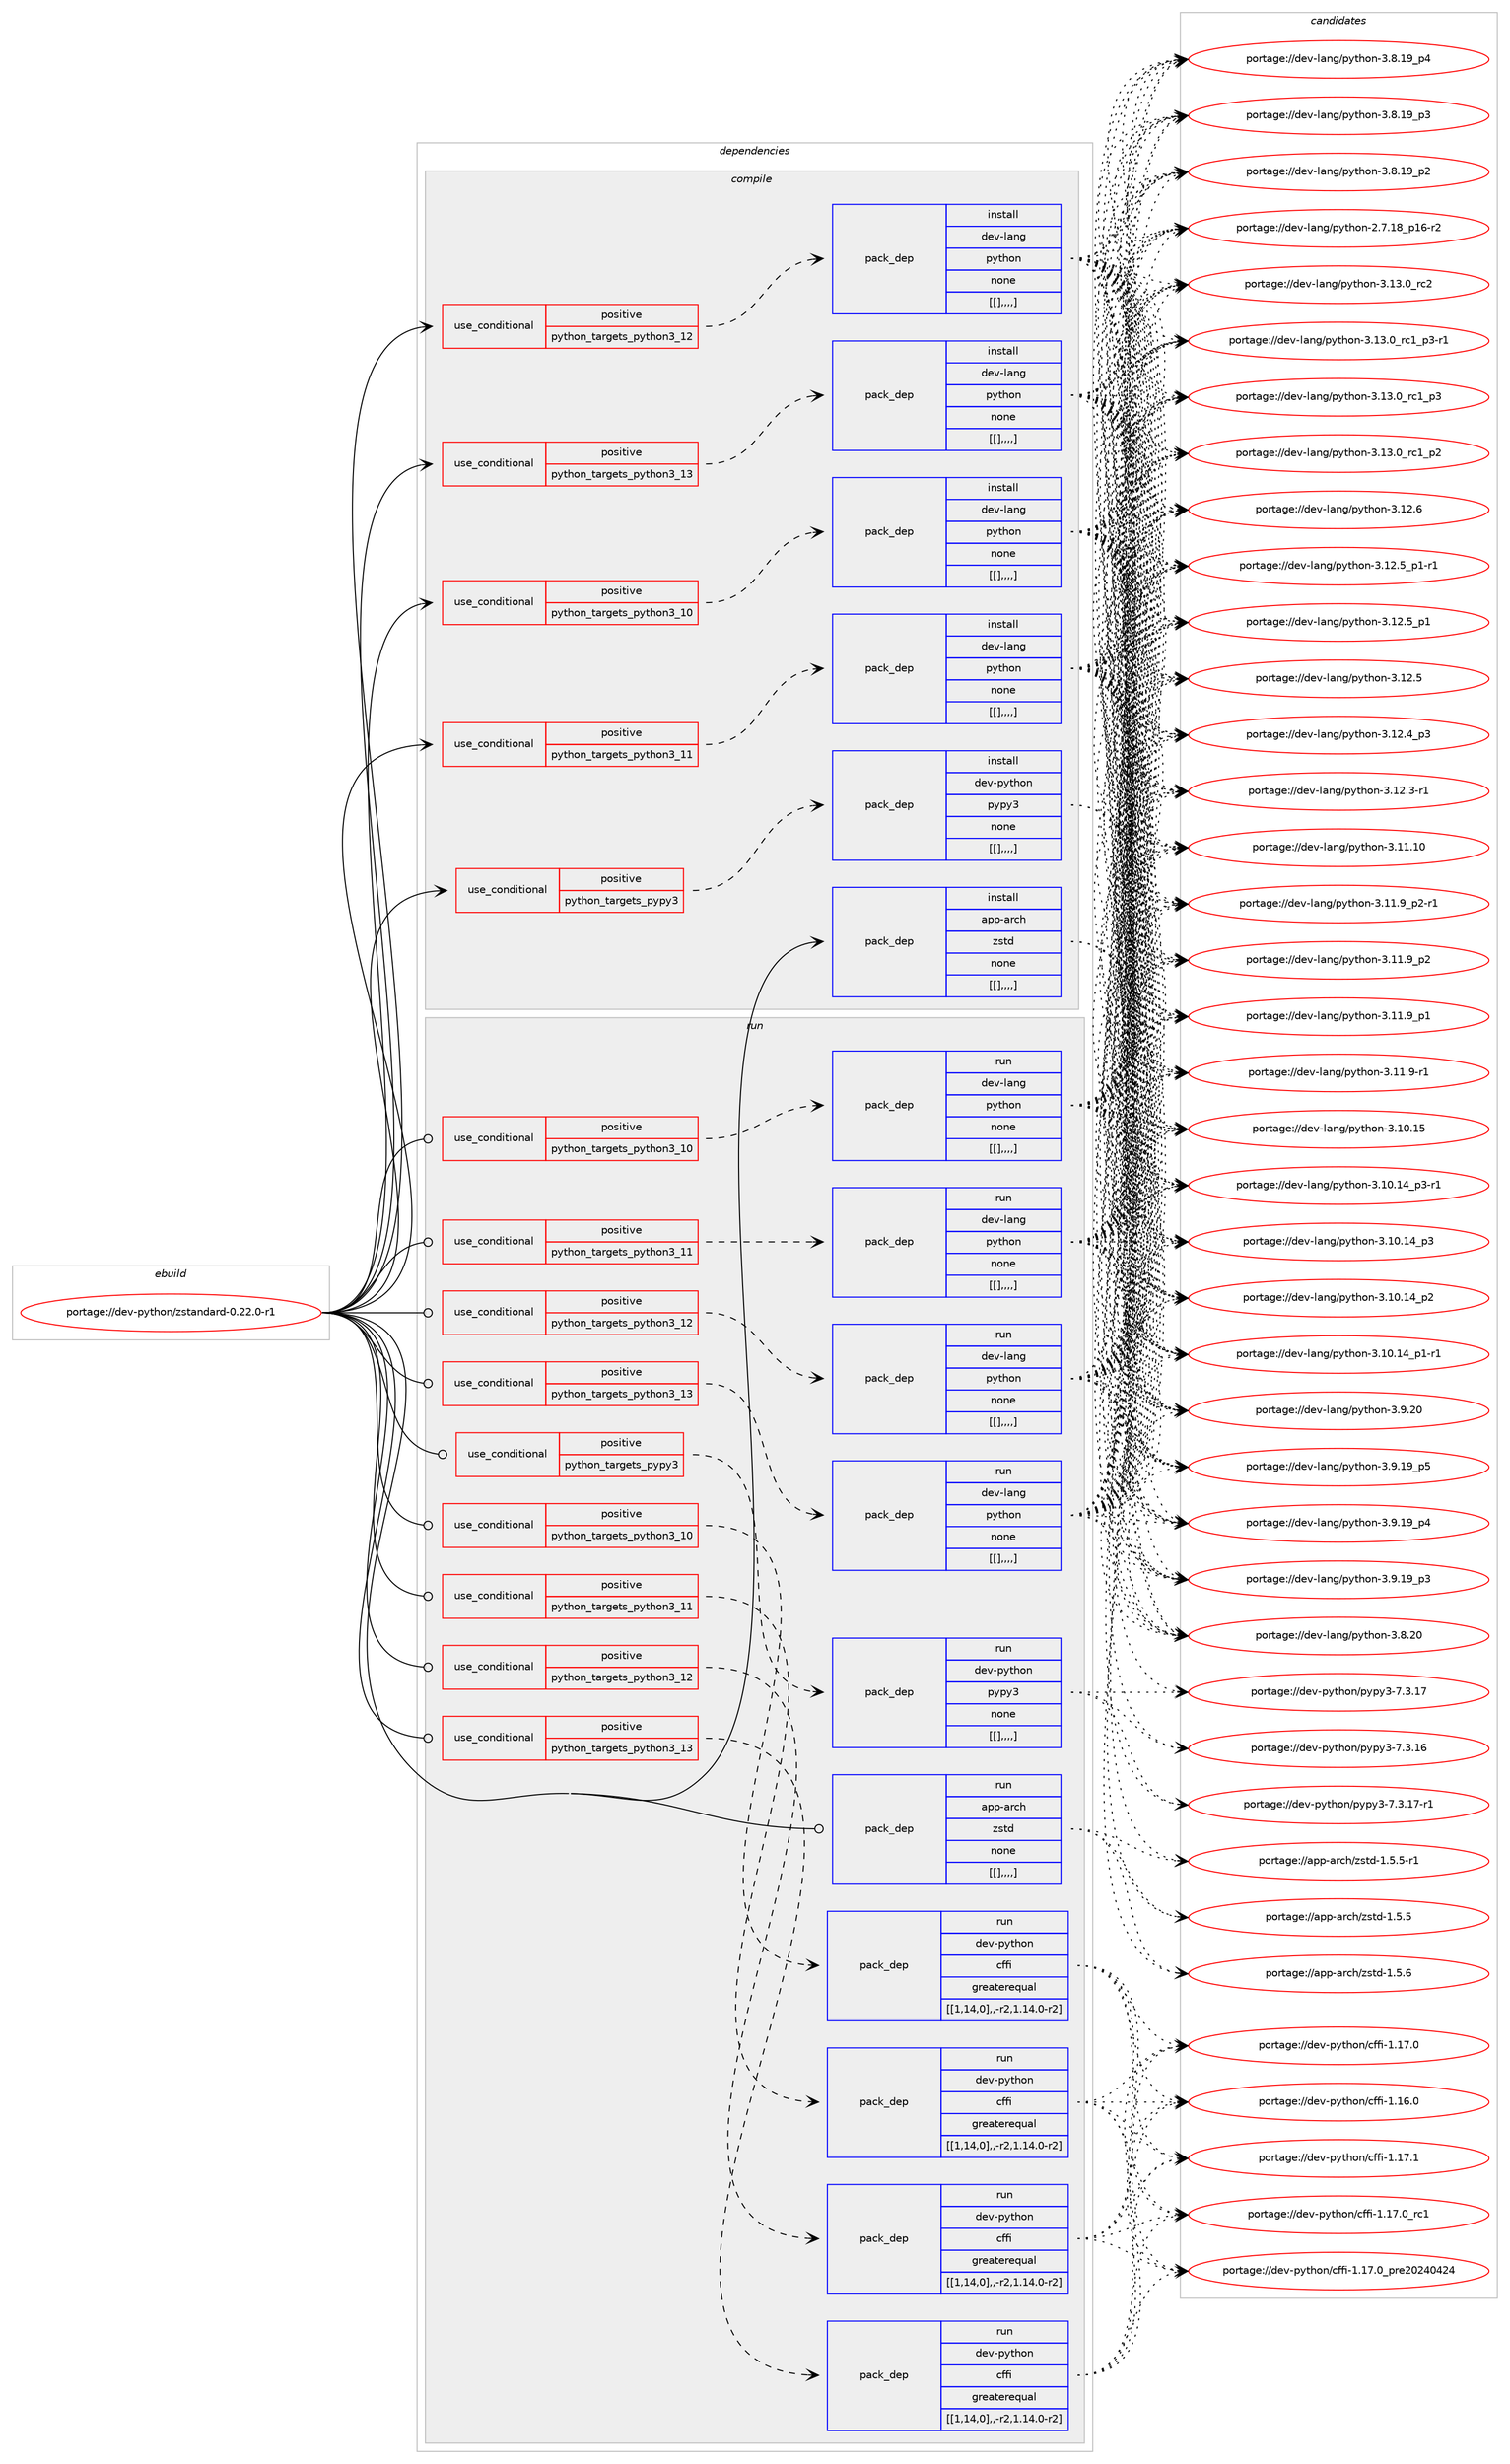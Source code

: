 digraph prolog {

# *************
# Graph options
# *************

newrank=true;
concentrate=true;
compound=true;
graph [rankdir=LR,fontname=Helvetica,fontsize=10,ranksep=1.5];#, ranksep=2.5, nodesep=0.2];
edge  [arrowhead=vee];
node  [fontname=Helvetica,fontsize=10];

# **********
# The ebuild
# **********

subgraph cluster_leftcol {
color=gray;
label=<<i>ebuild</i>>;
id [label="portage://dev-python/zstandard-0.22.0-r1", color=red, width=4, href="../dev-python/zstandard-0.22.0-r1.svg"];
}

# ****************
# The dependencies
# ****************

subgraph cluster_midcol {
color=gray;
label=<<i>dependencies</i>>;
subgraph cluster_compile {
fillcolor="#eeeeee";
style=filled;
label=<<i>compile</i>>;
subgraph cond42690 {
dependency170677 [label=<<TABLE BORDER="0" CELLBORDER="1" CELLSPACING="0" CELLPADDING="4"><TR><TD ROWSPAN="3" CELLPADDING="10">use_conditional</TD></TR><TR><TD>positive</TD></TR><TR><TD>python_targets_pypy3</TD></TR></TABLE>>, shape=none, color=red];
subgraph pack126721 {
dependency170678 [label=<<TABLE BORDER="0" CELLBORDER="1" CELLSPACING="0" CELLPADDING="4" WIDTH="220"><TR><TD ROWSPAN="6" CELLPADDING="30">pack_dep</TD></TR><TR><TD WIDTH="110">install</TD></TR><TR><TD>dev-python</TD></TR><TR><TD>pypy3</TD></TR><TR><TD>none</TD></TR><TR><TD>[[],,,,]</TD></TR></TABLE>>, shape=none, color=blue];
}
dependency170677:e -> dependency170678:w [weight=20,style="dashed",arrowhead="vee"];
}
id:e -> dependency170677:w [weight=20,style="solid",arrowhead="vee"];
subgraph cond42691 {
dependency170679 [label=<<TABLE BORDER="0" CELLBORDER="1" CELLSPACING="0" CELLPADDING="4"><TR><TD ROWSPAN="3" CELLPADDING="10">use_conditional</TD></TR><TR><TD>positive</TD></TR><TR><TD>python_targets_python3_10</TD></TR></TABLE>>, shape=none, color=red];
subgraph pack126722 {
dependency170680 [label=<<TABLE BORDER="0" CELLBORDER="1" CELLSPACING="0" CELLPADDING="4" WIDTH="220"><TR><TD ROWSPAN="6" CELLPADDING="30">pack_dep</TD></TR><TR><TD WIDTH="110">install</TD></TR><TR><TD>dev-lang</TD></TR><TR><TD>python</TD></TR><TR><TD>none</TD></TR><TR><TD>[[],,,,]</TD></TR></TABLE>>, shape=none, color=blue];
}
dependency170679:e -> dependency170680:w [weight=20,style="dashed",arrowhead="vee"];
}
id:e -> dependency170679:w [weight=20,style="solid",arrowhead="vee"];
subgraph cond42692 {
dependency170681 [label=<<TABLE BORDER="0" CELLBORDER="1" CELLSPACING="0" CELLPADDING="4"><TR><TD ROWSPAN="3" CELLPADDING="10">use_conditional</TD></TR><TR><TD>positive</TD></TR><TR><TD>python_targets_python3_11</TD></TR></TABLE>>, shape=none, color=red];
subgraph pack126723 {
dependency170682 [label=<<TABLE BORDER="0" CELLBORDER="1" CELLSPACING="0" CELLPADDING="4" WIDTH="220"><TR><TD ROWSPAN="6" CELLPADDING="30">pack_dep</TD></TR><TR><TD WIDTH="110">install</TD></TR><TR><TD>dev-lang</TD></TR><TR><TD>python</TD></TR><TR><TD>none</TD></TR><TR><TD>[[],,,,]</TD></TR></TABLE>>, shape=none, color=blue];
}
dependency170681:e -> dependency170682:w [weight=20,style="dashed",arrowhead="vee"];
}
id:e -> dependency170681:w [weight=20,style="solid",arrowhead="vee"];
subgraph cond42693 {
dependency170683 [label=<<TABLE BORDER="0" CELLBORDER="1" CELLSPACING="0" CELLPADDING="4"><TR><TD ROWSPAN="3" CELLPADDING="10">use_conditional</TD></TR><TR><TD>positive</TD></TR><TR><TD>python_targets_python3_12</TD></TR></TABLE>>, shape=none, color=red];
subgraph pack126724 {
dependency170684 [label=<<TABLE BORDER="0" CELLBORDER="1" CELLSPACING="0" CELLPADDING="4" WIDTH="220"><TR><TD ROWSPAN="6" CELLPADDING="30">pack_dep</TD></TR><TR><TD WIDTH="110">install</TD></TR><TR><TD>dev-lang</TD></TR><TR><TD>python</TD></TR><TR><TD>none</TD></TR><TR><TD>[[],,,,]</TD></TR></TABLE>>, shape=none, color=blue];
}
dependency170683:e -> dependency170684:w [weight=20,style="dashed",arrowhead="vee"];
}
id:e -> dependency170683:w [weight=20,style="solid",arrowhead="vee"];
subgraph cond42694 {
dependency170685 [label=<<TABLE BORDER="0" CELLBORDER="1" CELLSPACING="0" CELLPADDING="4"><TR><TD ROWSPAN="3" CELLPADDING="10">use_conditional</TD></TR><TR><TD>positive</TD></TR><TR><TD>python_targets_python3_13</TD></TR></TABLE>>, shape=none, color=red];
subgraph pack126725 {
dependency170686 [label=<<TABLE BORDER="0" CELLBORDER="1" CELLSPACING="0" CELLPADDING="4" WIDTH="220"><TR><TD ROWSPAN="6" CELLPADDING="30">pack_dep</TD></TR><TR><TD WIDTH="110">install</TD></TR><TR><TD>dev-lang</TD></TR><TR><TD>python</TD></TR><TR><TD>none</TD></TR><TR><TD>[[],,,,]</TD></TR></TABLE>>, shape=none, color=blue];
}
dependency170685:e -> dependency170686:w [weight=20,style="dashed",arrowhead="vee"];
}
id:e -> dependency170685:w [weight=20,style="solid",arrowhead="vee"];
subgraph pack126726 {
dependency170687 [label=<<TABLE BORDER="0" CELLBORDER="1" CELLSPACING="0" CELLPADDING="4" WIDTH="220"><TR><TD ROWSPAN="6" CELLPADDING="30">pack_dep</TD></TR><TR><TD WIDTH="110">install</TD></TR><TR><TD>app-arch</TD></TR><TR><TD>zstd</TD></TR><TR><TD>none</TD></TR><TR><TD>[[],,,,]</TD></TR></TABLE>>, shape=none, color=blue];
}
id:e -> dependency170687:w [weight=20,style="solid",arrowhead="vee"];
}
subgraph cluster_compileandrun {
fillcolor="#eeeeee";
style=filled;
label=<<i>compile and run</i>>;
}
subgraph cluster_run {
fillcolor="#eeeeee";
style=filled;
label=<<i>run</i>>;
subgraph cond42695 {
dependency170688 [label=<<TABLE BORDER="0" CELLBORDER="1" CELLSPACING="0" CELLPADDING="4"><TR><TD ROWSPAN="3" CELLPADDING="10">use_conditional</TD></TR><TR><TD>positive</TD></TR><TR><TD>python_targets_pypy3</TD></TR></TABLE>>, shape=none, color=red];
subgraph pack126727 {
dependency170689 [label=<<TABLE BORDER="0" CELLBORDER="1" CELLSPACING="0" CELLPADDING="4" WIDTH="220"><TR><TD ROWSPAN="6" CELLPADDING="30">pack_dep</TD></TR><TR><TD WIDTH="110">run</TD></TR><TR><TD>dev-python</TD></TR><TR><TD>pypy3</TD></TR><TR><TD>none</TD></TR><TR><TD>[[],,,,]</TD></TR></TABLE>>, shape=none, color=blue];
}
dependency170688:e -> dependency170689:w [weight=20,style="dashed",arrowhead="vee"];
}
id:e -> dependency170688:w [weight=20,style="solid",arrowhead="odot"];
subgraph cond42696 {
dependency170690 [label=<<TABLE BORDER="0" CELLBORDER="1" CELLSPACING="0" CELLPADDING="4"><TR><TD ROWSPAN="3" CELLPADDING="10">use_conditional</TD></TR><TR><TD>positive</TD></TR><TR><TD>python_targets_python3_10</TD></TR></TABLE>>, shape=none, color=red];
subgraph pack126728 {
dependency170691 [label=<<TABLE BORDER="0" CELLBORDER="1" CELLSPACING="0" CELLPADDING="4" WIDTH="220"><TR><TD ROWSPAN="6" CELLPADDING="30">pack_dep</TD></TR><TR><TD WIDTH="110">run</TD></TR><TR><TD>dev-lang</TD></TR><TR><TD>python</TD></TR><TR><TD>none</TD></TR><TR><TD>[[],,,,]</TD></TR></TABLE>>, shape=none, color=blue];
}
dependency170690:e -> dependency170691:w [weight=20,style="dashed",arrowhead="vee"];
}
id:e -> dependency170690:w [weight=20,style="solid",arrowhead="odot"];
subgraph cond42697 {
dependency170692 [label=<<TABLE BORDER="0" CELLBORDER="1" CELLSPACING="0" CELLPADDING="4"><TR><TD ROWSPAN="3" CELLPADDING="10">use_conditional</TD></TR><TR><TD>positive</TD></TR><TR><TD>python_targets_python3_10</TD></TR></TABLE>>, shape=none, color=red];
subgraph pack126729 {
dependency170693 [label=<<TABLE BORDER="0" CELLBORDER="1" CELLSPACING="0" CELLPADDING="4" WIDTH="220"><TR><TD ROWSPAN="6" CELLPADDING="30">pack_dep</TD></TR><TR><TD WIDTH="110">run</TD></TR><TR><TD>dev-python</TD></TR><TR><TD>cffi</TD></TR><TR><TD>greaterequal</TD></TR><TR><TD>[[1,14,0],,-r2,1.14.0-r2]</TD></TR></TABLE>>, shape=none, color=blue];
}
dependency170692:e -> dependency170693:w [weight=20,style="dashed",arrowhead="vee"];
}
id:e -> dependency170692:w [weight=20,style="solid",arrowhead="odot"];
subgraph cond42698 {
dependency170694 [label=<<TABLE BORDER="0" CELLBORDER="1" CELLSPACING="0" CELLPADDING="4"><TR><TD ROWSPAN="3" CELLPADDING="10">use_conditional</TD></TR><TR><TD>positive</TD></TR><TR><TD>python_targets_python3_11</TD></TR></TABLE>>, shape=none, color=red];
subgraph pack126730 {
dependency170695 [label=<<TABLE BORDER="0" CELLBORDER="1" CELLSPACING="0" CELLPADDING="4" WIDTH="220"><TR><TD ROWSPAN="6" CELLPADDING="30">pack_dep</TD></TR><TR><TD WIDTH="110">run</TD></TR><TR><TD>dev-lang</TD></TR><TR><TD>python</TD></TR><TR><TD>none</TD></TR><TR><TD>[[],,,,]</TD></TR></TABLE>>, shape=none, color=blue];
}
dependency170694:e -> dependency170695:w [weight=20,style="dashed",arrowhead="vee"];
}
id:e -> dependency170694:w [weight=20,style="solid",arrowhead="odot"];
subgraph cond42699 {
dependency170696 [label=<<TABLE BORDER="0" CELLBORDER="1" CELLSPACING="0" CELLPADDING="4"><TR><TD ROWSPAN="3" CELLPADDING="10">use_conditional</TD></TR><TR><TD>positive</TD></TR><TR><TD>python_targets_python3_11</TD></TR></TABLE>>, shape=none, color=red];
subgraph pack126731 {
dependency170697 [label=<<TABLE BORDER="0" CELLBORDER="1" CELLSPACING="0" CELLPADDING="4" WIDTH="220"><TR><TD ROWSPAN="6" CELLPADDING="30">pack_dep</TD></TR><TR><TD WIDTH="110">run</TD></TR><TR><TD>dev-python</TD></TR><TR><TD>cffi</TD></TR><TR><TD>greaterequal</TD></TR><TR><TD>[[1,14,0],,-r2,1.14.0-r2]</TD></TR></TABLE>>, shape=none, color=blue];
}
dependency170696:e -> dependency170697:w [weight=20,style="dashed",arrowhead="vee"];
}
id:e -> dependency170696:w [weight=20,style="solid",arrowhead="odot"];
subgraph cond42700 {
dependency170698 [label=<<TABLE BORDER="0" CELLBORDER="1" CELLSPACING="0" CELLPADDING="4"><TR><TD ROWSPAN="3" CELLPADDING="10">use_conditional</TD></TR><TR><TD>positive</TD></TR><TR><TD>python_targets_python3_12</TD></TR></TABLE>>, shape=none, color=red];
subgraph pack126732 {
dependency170699 [label=<<TABLE BORDER="0" CELLBORDER="1" CELLSPACING="0" CELLPADDING="4" WIDTH="220"><TR><TD ROWSPAN="6" CELLPADDING="30">pack_dep</TD></TR><TR><TD WIDTH="110">run</TD></TR><TR><TD>dev-lang</TD></TR><TR><TD>python</TD></TR><TR><TD>none</TD></TR><TR><TD>[[],,,,]</TD></TR></TABLE>>, shape=none, color=blue];
}
dependency170698:e -> dependency170699:w [weight=20,style="dashed",arrowhead="vee"];
}
id:e -> dependency170698:w [weight=20,style="solid",arrowhead="odot"];
subgraph cond42701 {
dependency170700 [label=<<TABLE BORDER="0" CELLBORDER="1" CELLSPACING="0" CELLPADDING="4"><TR><TD ROWSPAN="3" CELLPADDING="10">use_conditional</TD></TR><TR><TD>positive</TD></TR><TR><TD>python_targets_python3_12</TD></TR></TABLE>>, shape=none, color=red];
subgraph pack126733 {
dependency170701 [label=<<TABLE BORDER="0" CELLBORDER="1" CELLSPACING="0" CELLPADDING="4" WIDTH="220"><TR><TD ROWSPAN="6" CELLPADDING="30">pack_dep</TD></TR><TR><TD WIDTH="110">run</TD></TR><TR><TD>dev-python</TD></TR><TR><TD>cffi</TD></TR><TR><TD>greaterequal</TD></TR><TR><TD>[[1,14,0],,-r2,1.14.0-r2]</TD></TR></TABLE>>, shape=none, color=blue];
}
dependency170700:e -> dependency170701:w [weight=20,style="dashed",arrowhead="vee"];
}
id:e -> dependency170700:w [weight=20,style="solid",arrowhead="odot"];
subgraph cond42702 {
dependency170702 [label=<<TABLE BORDER="0" CELLBORDER="1" CELLSPACING="0" CELLPADDING="4"><TR><TD ROWSPAN="3" CELLPADDING="10">use_conditional</TD></TR><TR><TD>positive</TD></TR><TR><TD>python_targets_python3_13</TD></TR></TABLE>>, shape=none, color=red];
subgraph pack126734 {
dependency170703 [label=<<TABLE BORDER="0" CELLBORDER="1" CELLSPACING="0" CELLPADDING="4" WIDTH="220"><TR><TD ROWSPAN="6" CELLPADDING="30">pack_dep</TD></TR><TR><TD WIDTH="110">run</TD></TR><TR><TD>dev-lang</TD></TR><TR><TD>python</TD></TR><TR><TD>none</TD></TR><TR><TD>[[],,,,]</TD></TR></TABLE>>, shape=none, color=blue];
}
dependency170702:e -> dependency170703:w [weight=20,style="dashed",arrowhead="vee"];
}
id:e -> dependency170702:w [weight=20,style="solid",arrowhead="odot"];
subgraph cond42703 {
dependency170704 [label=<<TABLE BORDER="0" CELLBORDER="1" CELLSPACING="0" CELLPADDING="4"><TR><TD ROWSPAN="3" CELLPADDING="10">use_conditional</TD></TR><TR><TD>positive</TD></TR><TR><TD>python_targets_python3_13</TD></TR></TABLE>>, shape=none, color=red];
subgraph pack126735 {
dependency170705 [label=<<TABLE BORDER="0" CELLBORDER="1" CELLSPACING="0" CELLPADDING="4" WIDTH="220"><TR><TD ROWSPAN="6" CELLPADDING="30">pack_dep</TD></TR><TR><TD WIDTH="110">run</TD></TR><TR><TD>dev-python</TD></TR><TR><TD>cffi</TD></TR><TR><TD>greaterequal</TD></TR><TR><TD>[[1,14,0],,-r2,1.14.0-r2]</TD></TR></TABLE>>, shape=none, color=blue];
}
dependency170704:e -> dependency170705:w [weight=20,style="dashed",arrowhead="vee"];
}
id:e -> dependency170704:w [weight=20,style="solid",arrowhead="odot"];
subgraph pack126736 {
dependency170706 [label=<<TABLE BORDER="0" CELLBORDER="1" CELLSPACING="0" CELLPADDING="4" WIDTH="220"><TR><TD ROWSPAN="6" CELLPADDING="30">pack_dep</TD></TR><TR><TD WIDTH="110">run</TD></TR><TR><TD>app-arch</TD></TR><TR><TD>zstd</TD></TR><TR><TD>none</TD></TR><TR><TD>[[],,,,]</TD></TR></TABLE>>, shape=none, color=blue];
}
id:e -> dependency170706:w [weight=20,style="solid",arrowhead="odot"];
}
}

# **************
# The candidates
# **************

subgraph cluster_choices {
rank=same;
color=gray;
label=<<i>candidates</i>>;

subgraph choice126721 {
color=black;
nodesep=1;
choice100101118451121211161041111104711212111212151455546514649554511449 [label="portage://dev-python/pypy3-7.3.17-r1", color=red, width=4,href="../dev-python/pypy3-7.3.17-r1.svg"];
choice10010111845112121116104111110471121211121215145554651464955 [label="portage://dev-python/pypy3-7.3.17", color=red, width=4,href="../dev-python/pypy3-7.3.17.svg"];
choice10010111845112121116104111110471121211121215145554651464954 [label="portage://dev-python/pypy3-7.3.16", color=red, width=4,href="../dev-python/pypy3-7.3.16.svg"];
dependency170678:e -> choice100101118451121211161041111104711212111212151455546514649554511449:w [style=dotted,weight="100"];
dependency170678:e -> choice10010111845112121116104111110471121211121215145554651464955:w [style=dotted,weight="100"];
dependency170678:e -> choice10010111845112121116104111110471121211121215145554651464954:w [style=dotted,weight="100"];
}
subgraph choice126722 {
color=black;
nodesep=1;
choice10010111845108971101034711212111610411111045514649514648951149950 [label="portage://dev-lang/python-3.13.0_rc2", color=red, width=4,href="../dev-lang/python-3.13.0_rc2.svg"];
choice1001011184510897110103471121211161041111104551464951464895114994995112514511449 [label="portage://dev-lang/python-3.13.0_rc1_p3-r1", color=red, width=4,href="../dev-lang/python-3.13.0_rc1_p3-r1.svg"];
choice100101118451089711010347112121116104111110455146495146489511499499511251 [label="portage://dev-lang/python-3.13.0_rc1_p3", color=red, width=4,href="../dev-lang/python-3.13.0_rc1_p3.svg"];
choice100101118451089711010347112121116104111110455146495146489511499499511250 [label="portage://dev-lang/python-3.13.0_rc1_p2", color=red, width=4,href="../dev-lang/python-3.13.0_rc1_p2.svg"];
choice10010111845108971101034711212111610411111045514649504654 [label="portage://dev-lang/python-3.12.6", color=red, width=4,href="../dev-lang/python-3.12.6.svg"];
choice1001011184510897110103471121211161041111104551464950465395112494511449 [label="portage://dev-lang/python-3.12.5_p1-r1", color=red, width=4,href="../dev-lang/python-3.12.5_p1-r1.svg"];
choice100101118451089711010347112121116104111110455146495046539511249 [label="portage://dev-lang/python-3.12.5_p1", color=red, width=4,href="../dev-lang/python-3.12.5_p1.svg"];
choice10010111845108971101034711212111610411111045514649504653 [label="portage://dev-lang/python-3.12.5", color=red, width=4,href="../dev-lang/python-3.12.5.svg"];
choice100101118451089711010347112121116104111110455146495046529511251 [label="portage://dev-lang/python-3.12.4_p3", color=red, width=4,href="../dev-lang/python-3.12.4_p3.svg"];
choice100101118451089711010347112121116104111110455146495046514511449 [label="portage://dev-lang/python-3.12.3-r1", color=red, width=4,href="../dev-lang/python-3.12.3-r1.svg"];
choice1001011184510897110103471121211161041111104551464949464948 [label="portage://dev-lang/python-3.11.10", color=red, width=4,href="../dev-lang/python-3.11.10.svg"];
choice1001011184510897110103471121211161041111104551464949465795112504511449 [label="portage://dev-lang/python-3.11.9_p2-r1", color=red, width=4,href="../dev-lang/python-3.11.9_p2-r1.svg"];
choice100101118451089711010347112121116104111110455146494946579511250 [label="portage://dev-lang/python-3.11.9_p2", color=red, width=4,href="../dev-lang/python-3.11.9_p2.svg"];
choice100101118451089711010347112121116104111110455146494946579511249 [label="portage://dev-lang/python-3.11.9_p1", color=red, width=4,href="../dev-lang/python-3.11.9_p1.svg"];
choice100101118451089711010347112121116104111110455146494946574511449 [label="portage://dev-lang/python-3.11.9-r1", color=red, width=4,href="../dev-lang/python-3.11.9-r1.svg"];
choice1001011184510897110103471121211161041111104551464948464953 [label="portage://dev-lang/python-3.10.15", color=red, width=4,href="../dev-lang/python-3.10.15.svg"];
choice100101118451089711010347112121116104111110455146494846495295112514511449 [label="portage://dev-lang/python-3.10.14_p3-r1", color=red, width=4,href="../dev-lang/python-3.10.14_p3-r1.svg"];
choice10010111845108971101034711212111610411111045514649484649529511251 [label="portage://dev-lang/python-3.10.14_p3", color=red, width=4,href="../dev-lang/python-3.10.14_p3.svg"];
choice10010111845108971101034711212111610411111045514649484649529511250 [label="portage://dev-lang/python-3.10.14_p2", color=red, width=4,href="../dev-lang/python-3.10.14_p2.svg"];
choice100101118451089711010347112121116104111110455146494846495295112494511449 [label="portage://dev-lang/python-3.10.14_p1-r1", color=red, width=4,href="../dev-lang/python-3.10.14_p1-r1.svg"];
choice10010111845108971101034711212111610411111045514657465048 [label="portage://dev-lang/python-3.9.20", color=red, width=4,href="../dev-lang/python-3.9.20.svg"];
choice100101118451089711010347112121116104111110455146574649579511253 [label="portage://dev-lang/python-3.9.19_p5", color=red, width=4,href="../dev-lang/python-3.9.19_p5.svg"];
choice100101118451089711010347112121116104111110455146574649579511252 [label="portage://dev-lang/python-3.9.19_p4", color=red, width=4,href="../dev-lang/python-3.9.19_p4.svg"];
choice100101118451089711010347112121116104111110455146574649579511251 [label="portage://dev-lang/python-3.9.19_p3", color=red, width=4,href="../dev-lang/python-3.9.19_p3.svg"];
choice10010111845108971101034711212111610411111045514656465048 [label="portage://dev-lang/python-3.8.20", color=red, width=4,href="../dev-lang/python-3.8.20.svg"];
choice100101118451089711010347112121116104111110455146564649579511252 [label="portage://dev-lang/python-3.8.19_p4", color=red, width=4,href="../dev-lang/python-3.8.19_p4.svg"];
choice100101118451089711010347112121116104111110455146564649579511251 [label="portage://dev-lang/python-3.8.19_p3", color=red, width=4,href="../dev-lang/python-3.8.19_p3.svg"];
choice100101118451089711010347112121116104111110455146564649579511250 [label="portage://dev-lang/python-3.8.19_p2", color=red, width=4,href="../dev-lang/python-3.8.19_p2.svg"];
choice100101118451089711010347112121116104111110455046554649569511249544511450 [label="portage://dev-lang/python-2.7.18_p16-r2", color=red, width=4,href="../dev-lang/python-2.7.18_p16-r2.svg"];
dependency170680:e -> choice10010111845108971101034711212111610411111045514649514648951149950:w [style=dotted,weight="100"];
dependency170680:e -> choice1001011184510897110103471121211161041111104551464951464895114994995112514511449:w [style=dotted,weight="100"];
dependency170680:e -> choice100101118451089711010347112121116104111110455146495146489511499499511251:w [style=dotted,weight="100"];
dependency170680:e -> choice100101118451089711010347112121116104111110455146495146489511499499511250:w [style=dotted,weight="100"];
dependency170680:e -> choice10010111845108971101034711212111610411111045514649504654:w [style=dotted,weight="100"];
dependency170680:e -> choice1001011184510897110103471121211161041111104551464950465395112494511449:w [style=dotted,weight="100"];
dependency170680:e -> choice100101118451089711010347112121116104111110455146495046539511249:w [style=dotted,weight="100"];
dependency170680:e -> choice10010111845108971101034711212111610411111045514649504653:w [style=dotted,weight="100"];
dependency170680:e -> choice100101118451089711010347112121116104111110455146495046529511251:w [style=dotted,weight="100"];
dependency170680:e -> choice100101118451089711010347112121116104111110455146495046514511449:w [style=dotted,weight="100"];
dependency170680:e -> choice1001011184510897110103471121211161041111104551464949464948:w [style=dotted,weight="100"];
dependency170680:e -> choice1001011184510897110103471121211161041111104551464949465795112504511449:w [style=dotted,weight="100"];
dependency170680:e -> choice100101118451089711010347112121116104111110455146494946579511250:w [style=dotted,weight="100"];
dependency170680:e -> choice100101118451089711010347112121116104111110455146494946579511249:w [style=dotted,weight="100"];
dependency170680:e -> choice100101118451089711010347112121116104111110455146494946574511449:w [style=dotted,weight="100"];
dependency170680:e -> choice1001011184510897110103471121211161041111104551464948464953:w [style=dotted,weight="100"];
dependency170680:e -> choice100101118451089711010347112121116104111110455146494846495295112514511449:w [style=dotted,weight="100"];
dependency170680:e -> choice10010111845108971101034711212111610411111045514649484649529511251:w [style=dotted,weight="100"];
dependency170680:e -> choice10010111845108971101034711212111610411111045514649484649529511250:w [style=dotted,weight="100"];
dependency170680:e -> choice100101118451089711010347112121116104111110455146494846495295112494511449:w [style=dotted,weight="100"];
dependency170680:e -> choice10010111845108971101034711212111610411111045514657465048:w [style=dotted,weight="100"];
dependency170680:e -> choice100101118451089711010347112121116104111110455146574649579511253:w [style=dotted,weight="100"];
dependency170680:e -> choice100101118451089711010347112121116104111110455146574649579511252:w [style=dotted,weight="100"];
dependency170680:e -> choice100101118451089711010347112121116104111110455146574649579511251:w [style=dotted,weight="100"];
dependency170680:e -> choice10010111845108971101034711212111610411111045514656465048:w [style=dotted,weight="100"];
dependency170680:e -> choice100101118451089711010347112121116104111110455146564649579511252:w [style=dotted,weight="100"];
dependency170680:e -> choice100101118451089711010347112121116104111110455146564649579511251:w [style=dotted,weight="100"];
dependency170680:e -> choice100101118451089711010347112121116104111110455146564649579511250:w [style=dotted,weight="100"];
dependency170680:e -> choice100101118451089711010347112121116104111110455046554649569511249544511450:w [style=dotted,weight="100"];
}
subgraph choice126723 {
color=black;
nodesep=1;
choice10010111845108971101034711212111610411111045514649514648951149950 [label="portage://dev-lang/python-3.13.0_rc2", color=red, width=4,href="../dev-lang/python-3.13.0_rc2.svg"];
choice1001011184510897110103471121211161041111104551464951464895114994995112514511449 [label="portage://dev-lang/python-3.13.0_rc1_p3-r1", color=red, width=4,href="../dev-lang/python-3.13.0_rc1_p3-r1.svg"];
choice100101118451089711010347112121116104111110455146495146489511499499511251 [label="portage://dev-lang/python-3.13.0_rc1_p3", color=red, width=4,href="../dev-lang/python-3.13.0_rc1_p3.svg"];
choice100101118451089711010347112121116104111110455146495146489511499499511250 [label="portage://dev-lang/python-3.13.0_rc1_p2", color=red, width=4,href="../dev-lang/python-3.13.0_rc1_p2.svg"];
choice10010111845108971101034711212111610411111045514649504654 [label="portage://dev-lang/python-3.12.6", color=red, width=4,href="../dev-lang/python-3.12.6.svg"];
choice1001011184510897110103471121211161041111104551464950465395112494511449 [label="portage://dev-lang/python-3.12.5_p1-r1", color=red, width=4,href="../dev-lang/python-3.12.5_p1-r1.svg"];
choice100101118451089711010347112121116104111110455146495046539511249 [label="portage://dev-lang/python-3.12.5_p1", color=red, width=4,href="../dev-lang/python-3.12.5_p1.svg"];
choice10010111845108971101034711212111610411111045514649504653 [label="portage://dev-lang/python-3.12.5", color=red, width=4,href="../dev-lang/python-3.12.5.svg"];
choice100101118451089711010347112121116104111110455146495046529511251 [label="portage://dev-lang/python-3.12.4_p3", color=red, width=4,href="../dev-lang/python-3.12.4_p3.svg"];
choice100101118451089711010347112121116104111110455146495046514511449 [label="portage://dev-lang/python-3.12.3-r1", color=red, width=4,href="../dev-lang/python-3.12.3-r1.svg"];
choice1001011184510897110103471121211161041111104551464949464948 [label="portage://dev-lang/python-3.11.10", color=red, width=4,href="../dev-lang/python-3.11.10.svg"];
choice1001011184510897110103471121211161041111104551464949465795112504511449 [label="portage://dev-lang/python-3.11.9_p2-r1", color=red, width=4,href="../dev-lang/python-3.11.9_p2-r1.svg"];
choice100101118451089711010347112121116104111110455146494946579511250 [label="portage://dev-lang/python-3.11.9_p2", color=red, width=4,href="../dev-lang/python-3.11.9_p2.svg"];
choice100101118451089711010347112121116104111110455146494946579511249 [label="portage://dev-lang/python-3.11.9_p1", color=red, width=4,href="../dev-lang/python-3.11.9_p1.svg"];
choice100101118451089711010347112121116104111110455146494946574511449 [label="portage://dev-lang/python-3.11.9-r1", color=red, width=4,href="../dev-lang/python-3.11.9-r1.svg"];
choice1001011184510897110103471121211161041111104551464948464953 [label="portage://dev-lang/python-3.10.15", color=red, width=4,href="../dev-lang/python-3.10.15.svg"];
choice100101118451089711010347112121116104111110455146494846495295112514511449 [label="portage://dev-lang/python-3.10.14_p3-r1", color=red, width=4,href="../dev-lang/python-3.10.14_p3-r1.svg"];
choice10010111845108971101034711212111610411111045514649484649529511251 [label="portage://dev-lang/python-3.10.14_p3", color=red, width=4,href="../dev-lang/python-3.10.14_p3.svg"];
choice10010111845108971101034711212111610411111045514649484649529511250 [label="portage://dev-lang/python-3.10.14_p2", color=red, width=4,href="../dev-lang/python-3.10.14_p2.svg"];
choice100101118451089711010347112121116104111110455146494846495295112494511449 [label="portage://dev-lang/python-3.10.14_p1-r1", color=red, width=4,href="../dev-lang/python-3.10.14_p1-r1.svg"];
choice10010111845108971101034711212111610411111045514657465048 [label="portage://dev-lang/python-3.9.20", color=red, width=4,href="../dev-lang/python-3.9.20.svg"];
choice100101118451089711010347112121116104111110455146574649579511253 [label="portage://dev-lang/python-3.9.19_p5", color=red, width=4,href="../dev-lang/python-3.9.19_p5.svg"];
choice100101118451089711010347112121116104111110455146574649579511252 [label="portage://dev-lang/python-3.9.19_p4", color=red, width=4,href="../dev-lang/python-3.9.19_p4.svg"];
choice100101118451089711010347112121116104111110455146574649579511251 [label="portage://dev-lang/python-3.9.19_p3", color=red, width=4,href="../dev-lang/python-3.9.19_p3.svg"];
choice10010111845108971101034711212111610411111045514656465048 [label="portage://dev-lang/python-3.8.20", color=red, width=4,href="../dev-lang/python-3.8.20.svg"];
choice100101118451089711010347112121116104111110455146564649579511252 [label="portage://dev-lang/python-3.8.19_p4", color=red, width=4,href="../dev-lang/python-3.8.19_p4.svg"];
choice100101118451089711010347112121116104111110455146564649579511251 [label="portage://dev-lang/python-3.8.19_p3", color=red, width=4,href="../dev-lang/python-3.8.19_p3.svg"];
choice100101118451089711010347112121116104111110455146564649579511250 [label="portage://dev-lang/python-3.8.19_p2", color=red, width=4,href="../dev-lang/python-3.8.19_p2.svg"];
choice100101118451089711010347112121116104111110455046554649569511249544511450 [label="portage://dev-lang/python-2.7.18_p16-r2", color=red, width=4,href="../dev-lang/python-2.7.18_p16-r2.svg"];
dependency170682:e -> choice10010111845108971101034711212111610411111045514649514648951149950:w [style=dotted,weight="100"];
dependency170682:e -> choice1001011184510897110103471121211161041111104551464951464895114994995112514511449:w [style=dotted,weight="100"];
dependency170682:e -> choice100101118451089711010347112121116104111110455146495146489511499499511251:w [style=dotted,weight="100"];
dependency170682:e -> choice100101118451089711010347112121116104111110455146495146489511499499511250:w [style=dotted,weight="100"];
dependency170682:e -> choice10010111845108971101034711212111610411111045514649504654:w [style=dotted,weight="100"];
dependency170682:e -> choice1001011184510897110103471121211161041111104551464950465395112494511449:w [style=dotted,weight="100"];
dependency170682:e -> choice100101118451089711010347112121116104111110455146495046539511249:w [style=dotted,weight="100"];
dependency170682:e -> choice10010111845108971101034711212111610411111045514649504653:w [style=dotted,weight="100"];
dependency170682:e -> choice100101118451089711010347112121116104111110455146495046529511251:w [style=dotted,weight="100"];
dependency170682:e -> choice100101118451089711010347112121116104111110455146495046514511449:w [style=dotted,weight="100"];
dependency170682:e -> choice1001011184510897110103471121211161041111104551464949464948:w [style=dotted,weight="100"];
dependency170682:e -> choice1001011184510897110103471121211161041111104551464949465795112504511449:w [style=dotted,weight="100"];
dependency170682:e -> choice100101118451089711010347112121116104111110455146494946579511250:w [style=dotted,weight="100"];
dependency170682:e -> choice100101118451089711010347112121116104111110455146494946579511249:w [style=dotted,weight="100"];
dependency170682:e -> choice100101118451089711010347112121116104111110455146494946574511449:w [style=dotted,weight="100"];
dependency170682:e -> choice1001011184510897110103471121211161041111104551464948464953:w [style=dotted,weight="100"];
dependency170682:e -> choice100101118451089711010347112121116104111110455146494846495295112514511449:w [style=dotted,weight="100"];
dependency170682:e -> choice10010111845108971101034711212111610411111045514649484649529511251:w [style=dotted,weight="100"];
dependency170682:e -> choice10010111845108971101034711212111610411111045514649484649529511250:w [style=dotted,weight="100"];
dependency170682:e -> choice100101118451089711010347112121116104111110455146494846495295112494511449:w [style=dotted,weight="100"];
dependency170682:e -> choice10010111845108971101034711212111610411111045514657465048:w [style=dotted,weight="100"];
dependency170682:e -> choice100101118451089711010347112121116104111110455146574649579511253:w [style=dotted,weight="100"];
dependency170682:e -> choice100101118451089711010347112121116104111110455146574649579511252:w [style=dotted,weight="100"];
dependency170682:e -> choice100101118451089711010347112121116104111110455146574649579511251:w [style=dotted,weight="100"];
dependency170682:e -> choice10010111845108971101034711212111610411111045514656465048:w [style=dotted,weight="100"];
dependency170682:e -> choice100101118451089711010347112121116104111110455146564649579511252:w [style=dotted,weight="100"];
dependency170682:e -> choice100101118451089711010347112121116104111110455146564649579511251:w [style=dotted,weight="100"];
dependency170682:e -> choice100101118451089711010347112121116104111110455146564649579511250:w [style=dotted,weight="100"];
dependency170682:e -> choice100101118451089711010347112121116104111110455046554649569511249544511450:w [style=dotted,weight="100"];
}
subgraph choice126724 {
color=black;
nodesep=1;
choice10010111845108971101034711212111610411111045514649514648951149950 [label="portage://dev-lang/python-3.13.0_rc2", color=red, width=4,href="../dev-lang/python-3.13.0_rc2.svg"];
choice1001011184510897110103471121211161041111104551464951464895114994995112514511449 [label="portage://dev-lang/python-3.13.0_rc1_p3-r1", color=red, width=4,href="../dev-lang/python-3.13.0_rc1_p3-r1.svg"];
choice100101118451089711010347112121116104111110455146495146489511499499511251 [label="portage://dev-lang/python-3.13.0_rc1_p3", color=red, width=4,href="../dev-lang/python-3.13.0_rc1_p3.svg"];
choice100101118451089711010347112121116104111110455146495146489511499499511250 [label="portage://dev-lang/python-3.13.0_rc1_p2", color=red, width=4,href="../dev-lang/python-3.13.0_rc1_p2.svg"];
choice10010111845108971101034711212111610411111045514649504654 [label="portage://dev-lang/python-3.12.6", color=red, width=4,href="../dev-lang/python-3.12.6.svg"];
choice1001011184510897110103471121211161041111104551464950465395112494511449 [label="portage://dev-lang/python-3.12.5_p1-r1", color=red, width=4,href="../dev-lang/python-3.12.5_p1-r1.svg"];
choice100101118451089711010347112121116104111110455146495046539511249 [label="portage://dev-lang/python-3.12.5_p1", color=red, width=4,href="../dev-lang/python-3.12.5_p1.svg"];
choice10010111845108971101034711212111610411111045514649504653 [label="portage://dev-lang/python-3.12.5", color=red, width=4,href="../dev-lang/python-3.12.5.svg"];
choice100101118451089711010347112121116104111110455146495046529511251 [label="portage://dev-lang/python-3.12.4_p3", color=red, width=4,href="../dev-lang/python-3.12.4_p3.svg"];
choice100101118451089711010347112121116104111110455146495046514511449 [label="portage://dev-lang/python-3.12.3-r1", color=red, width=4,href="../dev-lang/python-3.12.3-r1.svg"];
choice1001011184510897110103471121211161041111104551464949464948 [label="portage://dev-lang/python-3.11.10", color=red, width=4,href="../dev-lang/python-3.11.10.svg"];
choice1001011184510897110103471121211161041111104551464949465795112504511449 [label="portage://dev-lang/python-3.11.9_p2-r1", color=red, width=4,href="../dev-lang/python-3.11.9_p2-r1.svg"];
choice100101118451089711010347112121116104111110455146494946579511250 [label="portage://dev-lang/python-3.11.9_p2", color=red, width=4,href="../dev-lang/python-3.11.9_p2.svg"];
choice100101118451089711010347112121116104111110455146494946579511249 [label="portage://dev-lang/python-3.11.9_p1", color=red, width=4,href="../dev-lang/python-3.11.9_p1.svg"];
choice100101118451089711010347112121116104111110455146494946574511449 [label="portage://dev-lang/python-3.11.9-r1", color=red, width=4,href="../dev-lang/python-3.11.9-r1.svg"];
choice1001011184510897110103471121211161041111104551464948464953 [label="portage://dev-lang/python-3.10.15", color=red, width=4,href="../dev-lang/python-3.10.15.svg"];
choice100101118451089711010347112121116104111110455146494846495295112514511449 [label="portage://dev-lang/python-3.10.14_p3-r1", color=red, width=4,href="../dev-lang/python-3.10.14_p3-r1.svg"];
choice10010111845108971101034711212111610411111045514649484649529511251 [label="portage://dev-lang/python-3.10.14_p3", color=red, width=4,href="../dev-lang/python-3.10.14_p3.svg"];
choice10010111845108971101034711212111610411111045514649484649529511250 [label="portage://dev-lang/python-3.10.14_p2", color=red, width=4,href="../dev-lang/python-3.10.14_p2.svg"];
choice100101118451089711010347112121116104111110455146494846495295112494511449 [label="portage://dev-lang/python-3.10.14_p1-r1", color=red, width=4,href="../dev-lang/python-3.10.14_p1-r1.svg"];
choice10010111845108971101034711212111610411111045514657465048 [label="portage://dev-lang/python-3.9.20", color=red, width=4,href="../dev-lang/python-3.9.20.svg"];
choice100101118451089711010347112121116104111110455146574649579511253 [label="portage://dev-lang/python-3.9.19_p5", color=red, width=4,href="../dev-lang/python-3.9.19_p5.svg"];
choice100101118451089711010347112121116104111110455146574649579511252 [label="portage://dev-lang/python-3.9.19_p4", color=red, width=4,href="../dev-lang/python-3.9.19_p4.svg"];
choice100101118451089711010347112121116104111110455146574649579511251 [label="portage://dev-lang/python-3.9.19_p3", color=red, width=4,href="../dev-lang/python-3.9.19_p3.svg"];
choice10010111845108971101034711212111610411111045514656465048 [label="portage://dev-lang/python-3.8.20", color=red, width=4,href="../dev-lang/python-3.8.20.svg"];
choice100101118451089711010347112121116104111110455146564649579511252 [label="portage://dev-lang/python-3.8.19_p4", color=red, width=4,href="../dev-lang/python-3.8.19_p4.svg"];
choice100101118451089711010347112121116104111110455146564649579511251 [label="portage://dev-lang/python-3.8.19_p3", color=red, width=4,href="../dev-lang/python-3.8.19_p3.svg"];
choice100101118451089711010347112121116104111110455146564649579511250 [label="portage://dev-lang/python-3.8.19_p2", color=red, width=4,href="../dev-lang/python-3.8.19_p2.svg"];
choice100101118451089711010347112121116104111110455046554649569511249544511450 [label="portage://dev-lang/python-2.7.18_p16-r2", color=red, width=4,href="../dev-lang/python-2.7.18_p16-r2.svg"];
dependency170684:e -> choice10010111845108971101034711212111610411111045514649514648951149950:w [style=dotted,weight="100"];
dependency170684:e -> choice1001011184510897110103471121211161041111104551464951464895114994995112514511449:w [style=dotted,weight="100"];
dependency170684:e -> choice100101118451089711010347112121116104111110455146495146489511499499511251:w [style=dotted,weight="100"];
dependency170684:e -> choice100101118451089711010347112121116104111110455146495146489511499499511250:w [style=dotted,weight="100"];
dependency170684:e -> choice10010111845108971101034711212111610411111045514649504654:w [style=dotted,weight="100"];
dependency170684:e -> choice1001011184510897110103471121211161041111104551464950465395112494511449:w [style=dotted,weight="100"];
dependency170684:e -> choice100101118451089711010347112121116104111110455146495046539511249:w [style=dotted,weight="100"];
dependency170684:e -> choice10010111845108971101034711212111610411111045514649504653:w [style=dotted,weight="100"];
dependency170684:e -> choice100101118451089711010347112121116104111110455146495046529511251:w [style=dotted,weight="100"];
dependency170684:e -> choice100101118451089711010347112121116104111110455146495046514511449:w [style=dotted,weight="100"];
dependency170684:e -> choice1001011184510897110103471121211161041111104551464949464948:w [style=dotted,weight="100"];
dependency170684:e -> choice1001011184510897110103471121211161041111104551464949465795112504511449:w [style=dotted,weight="100"];
dependency170684:e -> choice100101118451089711010347112121116104111110455146494946579511250:w [style=dotted,weight="100"];
dependency170684:e -> choice100101118451089711010347112121116104111110455146494946579511249:w [style=dotted,weight="100"];
dependency170684:e -> choice100101118451089711010347112121116104111110455146494946574511449:w [style=dotted,weight="100"];
dependency170684:e -> choice1001011184510897110103471121211161041111104551464948464953:w [style=dotted,weight="100"];
dependency170684:e -> choice100101118451089711010347112121116104111110455146494846495295112514511449:w [style=dotted,weight="100"];
dependency170684:e -> choice10010111845108971101034711212111610411111045514649484649529511251:w [style=dotted,weight="100"];
dependency170684:e -> choice10010111845108971101034711212111610411111045514649484649529511250:w [style=dotted,weight="100"];
dependency170684:e -> choice100101118451089711010347112121116104111110455146494846495295112494511449:w [style=dotted,weight="100"];
dependency170684:e -> choice10010111845108971101034711212111610411111045514657465048:w [style=dotted,weight="100"];
dependency170684:e -> choice100101118451089711010347112121116104111110455146574649579511253:w [style=dotted,weight="100"];
dependency170684:e -> choice100101118451089711010347112121116104111110455146574649579511252:w [style=dotted,weight="100"];
dependency170684:e -> choice100101118451089711010347112121116104111110455146574649579511251:w [style=dotted,weight="100"];
dependency170684:e -> choice10010111845108971101034711212111610411111045514656465048:w [style=dotted,weight="100"];
dependency170684:e -> choice100101118451089711010347112121116104111110455146564649579511252:w [style=dotted,weight="100"];
dependency170684:e -> choice100101118451089711010347112121116104111110455146564649579511251:w [style=dotted,weight="100"];
dependency170684:e -> choice100101118451089711010347112121116104111110455146564649579511250:w [style=dotted,weight="100"];
dependency170684:e -> choice100101118451089711010347112121116104111110455046554649569511249544511450:w [style=dotted,weight="100"];
}
subgraph choice126725 {
color=black;
nodesep=1;
choice10010111845108971101034711212111610411111045514649514648951149950 [label="portage://dev-lang/python-3.13.0_rc2", color=red, width=4,href="../dev-lang/python-3.13.0_rc2.svg"];
choice1001011184510897110103471121211161041111104551464951464895114994995112514511449 [label="portage://dev-lang/python-3.13.0_rc1_p3-r1", color=red, width=4,href="../dev-lang/python-3.13.0_rc1_p3-r1.svg"];
choice100101118451089711010347112121116104111110455146495146489511499499511251 [label="portage://dev-lang/python-3.13.0_rc1_p3", color=red, width=4,href="../dev-lang/python-3.13.0_rc1_p3.svg"];
choice100101118451089711010347112121116104111110455146495146489511499499511250 [label="portage://dev-lang/python-3.13.0_rc1_p2", color=red, width=4,href="../dev-lang/python-3.13.0_rc1_p2.svg"];
choice10010111845108971101034711212111610411111045514649504654 [label="portage://dev-lang/python-3.12.6", color=red, width=4,href="../dev-lang/python-3.12.6.svg"];
choice1001011184510897110103471121211161041111104551464950465395112494511449 [label="portage://dev-lang/python-3.12.5_p1-r1", color=red, width=4,href="../dev-lang/python-3.12.5_p1-r1.svg"];
choice100101118451089711010347112121116104111110455146495046539511249 [label="portage://dev-lang/python-3.12.5_p1", color=red, width=4,href="../dev-lang/python-3.12.5_p1.svg"];
choice10010111845108971101034711212111610411111045514649504653 [label="portage://dev-lang/python-3.12.5", color=red, width=4,href="../dev-lang/python-3.12.5.svg"];
choice100101118451089711010347112121116104111110455146495046529511251 [label="portage://dev-lang/python-3.12.4_p3", color=red, width=4,href="../dev-lang/python-3.12.4_p3.svg"];
choice100101118451089711010347112121116104111110455146495046514511449 [label="portage://dev-lang/python-3.12.3-r1", color=red, width=4,href="../dev-lang/python-3.12.3-r1.svg"];
choice1001011184510897110103471121211161041111104551464949464948 [label="portage://dev-lang/python-3.11.10", color=red, width=4,href="../dev-lang/python-3.11.10.svg"];
choice1001011184510897110103471121211161041111104551464949465795112504511449 [label="portage://dev-lang/python-3.11.9_p2-r1", color=red, width=4,href="../dev-lang/python-3.11.9_p2-r1.svg"];
choice100101118451089711010347112121116104111110455146494946579511250 [label="portage://dev-lang/python-3.11.9_p2", color=red, width=4,href="../dev-lang/python-3.11.9_p2.svg"];
choice100101118451089711010347112121116104111110455146494946579511249 [label="portage://dev-lang/python-3.11.9_p1", color=red, width=4,href="../dev-lang/python-3.11.9_p1.svg"];
choice100101118451089711010347112121116104111110455146494946574511449 [label="portage://dev-lang/python-3.11.9-r1", color=red, width=4,href="../dev-lang/python-3.11.9-r1.svg"];
choice1001011184510897110103471121211161041111104551464948464953 [label="portage://dev-lang/python-3.10.15", color=red, width=4,href="../dev-lang/python-3.10.15.svg"];
choice100101118451089711010347112121116104111110455146494846495295112514511449 [label="portage://dev-lang/python-3.10.14_p3-r1", color=red, width=4,href="../dev-lang/python-3.10.14_p3-r1.svg"];
choice10010111845108971101034711212111610411111045514649484649529511251 [label="portage://dev-lang/python-3.10.14_p3", color=red, width=4,href="../dev-lang/python-3.10.14_p3.svg"];
choice10010111845108971101034711212111610411111045514649484649529511250 [label="portage://dev-lang/python-3.10.14_p2", color=red, width=4,href="../dev-lang/python-3.10.14_p2.svg"];
choice100101118451089711010347112121116104111110455146494846495295112494511449 [label="portage://dev-lang/python-3.10.14_p1-r1", color=red, width=4,href="../dev-lang/python-3.10.14_p1-r1.svg"];
choice10010111845108971101034711212111610411111045514657465048 [label="portage://dev-lang/python-3.9.20", color=red, width=4,href="../dev-lang/python-3.9.20.svg"];
choice100101118451089711010347112121116104111110455146574649579511253 [label="portage://dev-lang/python-3.9.19_p5", color=red, width=4,href="../dev-lang/python-3.9.19_p5.svg"];
choice100101118451089711010347112121116104111110455146574649579511252 [label="portage://dev-lang/python-3.9.19_p4", color=red, width=4,href="../dev-lang/python-3.9.19_p4.svg"];
choice100101118451089711010347112121116104111110455146574649579511251 [label="portage://dev-lang/python-3.9.19_p3", color=red, width=4,href="../dev-lang/python-3.9.19_p3.svg"];
choice10010111845108971101034711212111610411111045514656465048 [label="portage://dev-lang/python-3.8.20", color=red, width=4,href="../dev-lang/python-3.8.20.svg"];
choice100101118451089711010347112121116104111110455146564649579511252 [label="portage://dev-lang/python-3.8.19_p4", color=red, width=4,href="../dev-lang/python-3.8.19_p4.svg"];
choice100101118451089711010347112121116104111110455146564649579511251 [label="portage://dev-lang/python-3.8.19_p3", color=red, width=4,href="../dev-lang/python-3.8.19_p3.svg"];
choice100101118451089711010347112121116104111110455146564649579511250 [label="portage://dev-lang/python-3.8.19_p2", color=red, width=4,href="../dev-lang/python-3.8.19_p2.svg"];
choice100101118451089711010347112121116104111110455046554649569511249544511450 [label="portage://dev-lang/python-2.7.18_p16-r2", color=red, width=4,href="../dev-lang/python-2.7.18_p16-r2.svg"];
dependency170686:e -> choice10010111845108971101034711212111610411111045514649514648951149950:w [style=dotted,weight="100"];
dependency170686:e -> choice1001011184510897110103471121211161041111104551464951464895114994995112514511449:w [style=dotted,weight="100"];
dependency170686:e -> choice100101118451089711010347112121116104111110455146495146489511499499511251:w [style=dotted,weight="100"];
dependency170686:e -> choice100101118451089711010347112121116104111110455146495146489511499499511250:w [style=dotted,weight="100"];
dependency170686:e -> choice10010111845108971101034711212111610411111045514649504654:w [style=dotted,weight="100"];
dependency170686:e -> choice1001011184510897110103471121211161041111104551464950465395112494511449:w [style=dotted,weight="100"];
dependency170686:e -> choice100101118451089711010347112121116104111110455146495046539511249:w [style=dotted,weight="100"];
dependency170686:e -> choice10010111845108971101034711212111610411111045514649504653:w [style=dotted,weight="100"];
dependency170686:e -> choice100101118451089711010347112121116104111110455146495046529511251:w [style=dotted,weight="100"];
dependency170686:e -> choice100101118451089711010347112121116104111110455146495046514511449:w [style=dotted,weight="100"];
dependency170686:e -> choice1001011184510897110103471121211161041111104551464949464948:w [style=dotted,weight="100"];
dependency170686:e -> choice1001011184510897110103471121211161041111104551464949465795112504511449:w [style=dotted,weight="100"];
dependency170686:e -> choice100101118451089711010347112121116104111110455146494946579511250:w [style=dotted,weight="100"];
dependency170686:e -> choice100101118451089711010347112121116104111110455146494946579511249:w [style=dotted,weight="100"];
dependency170686:e -> choice100101118451089711010347112121116104111110455146494946574511449:w [style=dotted,weight="100"];
dependency170686:e -> choice1001011184510897110103471121211161041111104551464948464953:w [style=dotted,weight="100"];
dependency170686:e -> choice100101118451089711010347112121116104111110455146494846495295112514511449:w [style=dotted,weight="100"];
dependency170686:e -> choice10010111845108971101034711212111610411111045514649484649529511251:w [style=dotted,weight="100"];
dependency170686:e -> choice10010111845108971101034711212111610411111045514649484649529511250:w [style=dotted,weight="100"];
dependency170686:e -> choice100101118451089711010347112121116104111110455146494846495295112494511449:w [style=dotted,weight="100"];
dependency170686:e -> choice10010111845108971101034711212111610411111045514657465048:w [style=dotted,weight="100"];
dependency170686:e -> choice100101118451089711010347112121116104111110455146574649579511253:w [style=dotted,weight="100"];
dependency170686:e -> choice100101118451089711010347112121116104111110455146574649579511252:w [style=dotted,weight="100"];
dependency170686:e -> choice100101118451089711010347112121116104111110455146574649579511251:w [style=dotted,weight="100"];
dependency170686:e -> choice10010111845108971101034711212111610411111045514656465048:w [style=dotted,weight="100"];
dependency170686:e -> choice100101118451089711010347112121116104111110455146564649579511252:w [style=dotted,weight="100"];
dependency170686:e -> choice100101118451089711010347112121116104111110455146564649579511251:w [style=dotted,weight="100"];
dependency170686:e -> choice100101118451089711010347112121116104111110455146564649579511250:w [style=dotted,weight="100"];
dependency170686:e -> choice100101118451089711010347112121116104111110455046554649569511249544511450:w [style=dotted,weight="100"];
}
subgraph choice126726 {
color=black;
nodesep=1;
choice9711211245971149910447122115116100454946534654 [label="portage://app-arch/zstd-1.5.6", color=red, width=4,href="../app-arch/zstd-1.5.6.svg"];
choice97112112459711499104471221151161004549465346534511449 [label="portage://app-arch/zstd-1.5.5-r1", color=red, width=4,href="../app-arch/zstd-1.5.5-r1.svg"];
choice9711211245971149910447122115116100454946534653 [label="portage://app-arch/zstd-1.5.5", color=red, width=4,href="../app-arch/zstd-1.5.5.svg"];
dependency170687:e -> choice9711211245971149910447122115116100454946534654:w [style=dotted,weight="100"];
dependency170687:e -> choice97112112459711499104471221151161004549465346534511449:w [style=dotted,weight="100"];
dependency170687:e -> choice9711211245971149910447122115116100454946534653:w [style=dotted,weight="100"];
}
subgraph choice126727 {
color=black;
nodesep=1;
choice100101118451121211161041111104711212111212151455546514649554511449 [label="portage://dev-python/pypy3-7.3.17-r1", color=red, width=4,href="../dev-python/pypy3-7.3.17-r1.svg"];
choice10010111845112121116104111110471121211121215145554651464955 [label="portage://dev-python/pypy3-7.3.17", color=red, width=4,href="../dev-python/pypy3-7.3.17.svg"];
choice10010111845112121116104111110471121211121215145554651464954 [label="portage://dev-python/pypy3-7.3.16", color=red, width=4,href="../dev-python/pypy3-7.3.16.svg"];
dependency170689:e -> choice100101118451121211161041111104711212111212151455546514649554511449:w [style=dotted,weight="100"];
dependency170689:e -> choice10010111845112121116104111110471121211121215145554651464955:w [style=dotted,weight="100"];
dependency170689:e -> choice10010111845112121116104111110471121211121215145554651464954:w [style=dotted,weight="100"];
}
subgraph choice126728 {
color=black;
nodesep=1;
choice10010111845108971101034711212111610411111045514649514648951149950 [label="portage://dev-lang/python-3.13.0_rc2", color=red, width=4,href="../dev-lang/python-3.13.0_rc2.svg"];
choice1001011184510897110103471121211161041111104551464951464895114994995112514511449 [label="portage://dev-lang/python-3.13.0_rc1_p3-r1", color=red, width=4,href="../dev-lang/python-3.13.0_rc1_p3-r1.svg"];
choice100101118451089711010347112121116104111110455146495146489511499499511251 [label="portage://dev-lang/python-3.13.0_rc1_p3", color=red, width=4,href="../dev-lang/python-3.13.0_rc1_p3.svg"];
choice100101118451089711010347112121116104111110455146495146489511499499511250 [label="portage://dev-lang/python-3.13.0_rc1_p2", color=red, width=4,href="../dev-lang/python-3.13.0_rc1_p2.svg"];
choice10010111845108971101034711212111610411111045514649504654 [label="portage://dev-lang/python-3.12.6", color=red, width=4,href="../dev-lang/python-3.12.6.svg"];
choice1001011184510897110103471121211161041111104551464950465395112494511449 [label="portage://dev-lang/python-3.12.5_p1-r1", color=red, width=4,href="../dev-lang/python-3.12.5_p1-r1.svg"];
choice100101118451089711010347112121116104111110455146495046539511249 [label="portage://dev-lang/python-3.12.5_p1", color=red, width=4,href="../dev-lang/python-3.12.5_p1.svg"];
choice10010111845108971101034711212111610411111045514649504653 [label="portage://dev-lang/python-3.12.5", color=red, width=4,href="../dev-lang/python-3.12.5.svg"];
choice100101118451089711010347112121116104111110455146495046529511251 [label="portage://dev-lang/python-3.12.4_p3", color=red, width=4,href="../dev-lang/python-3.12.4_p3.svg"];
choice100101118451089711010347112121116104111110455146495046514511449 [label="portage://dev-lang/python-3.12.3-r1", color=red, width=4,href="../dev-lang/python-3.12.3-r1.svg"];
choice1001011184510897110103471121211161041111104551464949464948 [label="portage://dev-lang/python-3.11.10", color=red, width=4,href="../dev-lang/python-3.11.10.svg"];
choice1001011184510897110103471121211161041111104551464949465795112504511449 [label="portage://dev-lang/python-3.11.9_p2-r1", color=red, width=4,href="../dev-lang/python-3.11.9_p2-r1.svg"];
choice100101118451089711010347112121116104111110455146494946579511250 [label="portage://dev-lang/python-3.11.9_p2", color=red, width=4,href="../dev-lang/python-3.11.9_p2.svg"];
choice100101118451089711010347112121116104111110455146494946579511249 [label="portage://dev-lang/python-3.11.9_p1", color=red, width=4,href="../dev-lang/python-3.11.9_p1.svg"];
choice100101118451089711010347112121116104111110455146494946574511449 [label="portage://dev-lang/python-3.11.9-r1", color=red, width=4,href="../dev-lang/python-3.11.9-r1.svg"];
choice1001011184510897110103471121211161041111104551464948464953 [label="portage://dev-lang/python-3.10.15", color=red, width=4,href="../dev-lang/python-3.10.15.svg"];
choice100101118451089711010347112121116104111110455146494846495295112514511449 [label="portage://dev-lang/python-3.10.14_p3-r1", color=red, width=4,href="../dev-lang/python-3.10.14_p3-r1.svg"];
choice10010111845108971101034711212111610411111045514649484649529511251 [label="portage://dev-lang/python-3.10.14_p3", color=red, width=4,href="../dev-lang/python-3.10.14_p3.svg"];
choice10010111845108971101034711212111610411111045514649484649529511250 [label="portage://dev-lang/python-3.10.14_p2", color=red, width=4,href="../dev-lang/python-3.10.14_p2.svg"];
choice100101118451089711010347112121116104111110455146494846495295112494511449 [label="portage://dev-lang/python-3.10.14_p1-r1", color=red, width=4,href="../dev-lang/python-3.10.14_p1-r1.svg"];
choice10010111845108971101034711212111610411111045514657465048 [label="portage://dev-lang/python-3.9.20", color=red, width=4,href="../dev-lang/python-3.9.20.svg"];
choice100101118451089711010347112121116104111110455146574649579511253 [label="portage://dev-lang/python-3.9.19_p5", color=red, width=4,href="../dev-lang/python-3.9.19_p5.svg"];
choice100101118451089711010347112121116104111110455146574649579511252 [label="portage://dev-lang/python-3.9.19_p4", color=red, width=4,href="../dev-lang/python-3.9.19_p4.svg"];
choice100101118451089711010347112121116104111110455146574649579511251 [label="portage://dev-lang/python-3.9.19_p3", color=red, width=4,href="../dev-lang/python-3.9.19_p3.svg"];
choice10010111845108971101034711212111610411111045514656465048 [label="portage://dev-lang/python-3.8.20", color=red, width=4,href="../dev-lang/python-3.8.20.svg"];
choice100101118451089711010347112121116104111110455146564649579511252 [label="portage://dev-lang/python-3.8.19_p4", color=red, width=4,href="../dev-lang/python-3.8.19_p4.svg"];
choice100101118451089711010347112121116104111110455146564649579511251 [label="portage://dev-lang/python-3.8.19_p3", color=red, width=4,href="../dev-lang/python-3.8.19_p3.svg"];
choice100101118451089711010347112121116104111110455146564649579511250 [label="portage://dev-lang/python-3.8.19_p2", color=red, width=4,href="../dev-lang/python-3.8.19_p2.svg"];
choice100101118451089711010347112121116104111110455046554649569511249544511450 [label="portage://dev-lang/python-2.7.18_p16-r2", color=red, width=4,href="../dev-lang/python-2.7.18_p16-r2.svg"];
dependency170691:e -> choice10010111845108971101034711212111610411111045514649514648951149950:w [style=dotted,weight="100"];
dependency170691:e -> choice1001011184510897110103471121211161041111104551464951464895114994995112514511449:w [style=dotted,weight="100"];
dependency170691:e -> choice100101118451089711010347112121116104111110455146495146489511499499511251:w [style=dotted,weight="100"];
dependency170691:e -> choice100101118451089711010347112121116104111110455146495146489511499499511250:w [style=dotted,weight="100"];
dependency170691:e -> choice10010111845108971101034711212111610411111045514649504654:w [style=dotted,weight="100"];
dependency170691:e -> choice1001011184510897110103471121211161041111104551464950465395112494511449:w [style=dotted,weight="100"];
dependency170691:e -> choice100101118451089711010347112121116104111110455146495046539511249:w [style=dotted,weight="100"];
dependency170691:e -> choice10010111845108971101034711212111610411111045514649504653:w [style=dotted,weight="100"];
dependency170691:e -> choice100101118451089711010347112121116104111110455146495046529511251:w [style=dotted,weight="100"];
dependency170691:e -> choice100101118451089711010347112121116104111110455146495046514511449:w [style=dotted,weight="100"];
dependency170691:e -> choice1001011184510897110103471121211161041111104551464949464948:w [style=dotted,weight="100"];
dependency170691:e -> choice1001011184510897110103471121211161041111104551464949465795112504511449:w [style=dotted,weight="100"];
dependency170691:e -> choice100101118451089711010347112121116104111110455146494946579511250:w [style=dotted,weight="100"];
dependency170691:e -> choice100101118451089711010347112121116104111110455146494946579511249:w [style=dotted,weight="100"];
dependency170691:e -> choice100101118451089711010347112121116104111110455146494946574511449:w [style=dotted,weight="100"];
dependency170691:e -> choice1001011184510897110103471121211161041111104551464948464953:w [style=dotted,weight="100"];
dependency170691:e -> choice100101118451089711010347112121116104111110455146494846495295112514511449:w [style=dotted,weight="100"];
dependency170691:e -> choice10010111845108971101034711212111610411111045514649484649529511251:w [style=dotted,weight="100"];
dependency170691:e -> choice10010111845108971101034711212111610411111045514649484649529511250:w [style=dotted,weight="100"];
dependency170691:e -> choice100101118451089711010347112121116104111110455146494846495295112494511449:w [style=dotted,weight="100"];
dependency170691:e -> choice10010111845108971101034711212111610411111045514657465048:w [style=dotted,weight="100"];
dependency170691:e -> choice100101118451089711010347112121116104111110455146574649579511253:w [style=dotted,weight="100"];
dependency170691:e -> choice100101118451089711010347112121116104111110455146574649579511252:w [style=dotted,weight="100"];
dependency170691:e -> choice100101118451089711010347112121116104111110455146574649579511251:w [style=dotted,weight="100"];
dependency170691:e -> choice10010111845108971101034711212111610411111045514656465048:w [style=dotted,weight="100"];
dependency170691:e -> choice100101118451089711010347112121116104111110455146564649579511252:w [style=dotted,weight="100"];
dependency170691:e -> choice100101118451089711010347112121116104111110455146564649579511251:w [style=dotted,weight="100"];
dependency170691:e -> choice100101118451089711010347112121116104111110455146564649579511250:w [style=dotted,weight="100"];
dependency170691:e -> choice100101118451089711010347112121116104111110455046554649569511249544511450:w [style=dotted,weight="100"];
}
subgraph choice126729 {
color=black;
nodesep=1;
choice10010111845112121116104111110479910210210545494649554649 [label="portage://dev-python/cffi-1.17.1", color=red, width=4,href="../dev-python/cffi-1.17.1.svg"];
choice10010111845112121116104111110479910210210545494649554648951149949 [label="portage://dev-python/cffi-1.17.0_rc1", color=red, width=4,href="../dev-python/cffi-1.17.0_rc1.svg"];
choice10010111845112121116104111110479910210210545494649554648951121141015048505248525052 [label="portage://dev-python/cffi-1.17.0_pre20240424", color=red, width=4,href="../dev-python/cffi-1.17.0_pre20240424.svg"];
choice10010111845112121116104111110479910210210545494649554648 [label="portage://dev-python/cffi-1.17.0", color=red, width=4,href="../dev-python/cffi-1.17.0.svg"];
choice10010111845112121116104111110479910210210545494649544648 [label="portage://dev-python/cffi-1.16.0", color=red, width=4,href="../dev-python/cffi-1.16.0.svg"];
dependency170693:e -> choice10010111845112121116104111110479910210210545494649554649:w [style=dotted,weight="100"];
dependency170693:e -> choice10010111845112121116104111110479910210210545494649554648951149949:w [style=dotted,weight="100"];
dependency170693:e -> choice10010111845112121116104111110479910210210545494649554648951121141015048505248525052:w [style=dotted,weight="100"];
dependency170693:e -> choice10010111845112121116104111110479910210210545494649554648:w [style=dotted,weight="100"];
dependency170693:e -> choice10010111845112121116104111110479910210210545494649544648:w [style=dotted,weight="100"];
}
subgraph choice126730 {
color=black;
nodesep=1;
choice10010111845108971101034711212111610411111045514649514648951149950 [label="portage://dev-lang/python-3.13.0_rc2", color=red, width=4,href="../dev-lang/python-3.13.0_rc2.svg"];
choice1001011184510897110103471121211161041111104551464951464895114994995112514511449 [label="portage://dev-lang/python-3.13.0_rc1_p3-r1", color=red, width=4,href="../dev-lang/python-3.13.0_rc1_p3-r1.svg"];
choice100101118451089711010347112121116104111110455146495146489511499499511251 [label="portage://dev-lang/python-3.13.0_rc1_p3", color=red, width=4,href="../dev-lang/python-3.13.0_rc1_p3.svg"];
choice100101118451089711010347112121116104111110455146495146489511499499511250 [label="portage://dev-lang/python-3.13.0_rc1_p2", color=red, width=4,href="../dev-lang/python-3.13.0_rc1_p2.svg"];
choice10010111845108971101034711212111610411111045514649504654 [label="portage://dev-lang/python-3.12.6", color=red, width=4,href="../dev-lang/python-3.12.6.svg"];
choice1001011184510897110103471121211161041111104551464950465395112494511449 [label="portage://dev-lang/python-3.12.5_p1-r1", color=red, width=4,href="../dev-lang/python-3.12.5_p1-r1.svg"];
choice100101118451089711010347112121116104111110455146495046539511249 [label="portage://dev-lang/python-3.12.5_p1", color=red, width=4,href="../dev-lang/python-3.12.5_p1.svg"];
choice10010111845108971101034711212111610411111045514649504653 [label="portage://dev-lang/python-3.12.5", color=red, width=4,href="../dev-lang/python-3.12.5.svg"];
choice100101118451089711010347112121116104111110455146495046529511251 [label="portage://dev-lang/python-3.12.4_p3", color=red, width=4,href="../dev-lang/python-3.12.4_p3.svg"];
choice100101118451089711010347112121116104111110455146495046514511449 [label="portage://dev-lang/python-3.12.3-r1", color=red, width=4,href="../dev-lang/python-3.12.3-r1.svg"];
choice1001011184510897110103471121211161041111104551464949464948 [label="portage://dev-lang/python-3.11.10", color=red, width=4,href="../dev-lang/python-3.11.10.svg"];
choice1001011184510897110103471121211161041111104551464949465795112504511449 [label="portage://dev-lang/python-3.11.9_p2-r1", color=red, width=4,href="../dev-lang/python-3.11.9_p2-r1.svg"];
choice100101118451089711010347112121116104111110455146494946579511250 [label="portage://dev-lang/python-3.11.9_p2", color=red, width=4,href="../dev-lang/python-3.11.9_p2.svg"];
choice100101118451089711010347112121116104111110455146494946579511249 [label="portage://dev-lang/python-3.11.9_p1", color=red, width=4,href="../dev-lang/python-3.11.9_p1.svg"];
choice100101118451089711010347112121116104111110455146494946574511449 [label="portage://dev-lang/python-3.11.9-r1", color=red, width=4,href="../dev-lang/python-3.11.9-r1.svg"];
choice1001011184510897110103471121211161041111104551464948464953 [label="portage://dev-lang/python-3.10.15", color=red, width=4,href="../dev-lang/python-3.10.15.svg"];
choice100101118451089711010347112121116104111110455146494846495295112514511449 [label="portage://dev-lang/python-3.10.14_p3-r1", color=red, width=4,href="../dev-lang/python-3.10.14_p3-r1.svg"];
choice10010111845108971101034711212111610411111045514649484649529511251 [label="portage://dev-lang/python-3.10.14_p3", color=red, width=4,href="../dev-lang/python-3.10.14_p3.svg"];
choice10010111845108971101034711212111610411111045514649484649529511250 [label="portage://dev-lang/python-3.10.14_p2", color=red, width=4,href="../dev-lang/python-3.10.14_p2.svg"];
choice100101118451089711010347112121116104111110455146494846495295112494511449 [label="portage://dev-lang/python-3.10.14_p1-r1", color=red, width=4,href="../dev-lang/python-3.10.14_p1-r1.svg"];
choice10010111845108971101034711212111610411111045514657465048 [label="portage://dev-lang/python-3.9.20", color=red, width=4,href="../dev-lang/python-3.9.20.svg"];
choice100101118451089711010347112121116104111110455146574649579511253 [label="portage://dev-lang/python-3.9.19_p5", color=red, width=4,href="../dev-lang/python-3.9.19_p5.svg"];
choice100101118451089711010347112121116104111110455146574649579511252 [label="portage://dev-lang/python-3.9.19_p4", color=red, width=4,href="../dev-lang/python-3.9.19_p4.svg"];
choice100101118451089711010347112121116104111110455146574649579511251 [label="portage://dev-lang/python-3.9.19_p3", color=red, width=4,href="../dev-lang/python-3.9.19_p3.svg"];
choice10010111845108971101034711212111610411111045514656465048 [label="portage://dev-lang/python-3.8.20", color=red, width=4,href="../dev-lang/python-3.8.20.svg"];
choice100101118451089711010347112121116104111110455146564649579511252 [label="portage://dev-lang/python-3.8.19_p4", color=red, width=4,href="../dev-lang/python-3.8.19_p4.svg"];
choice100101118451089711010347112121116104111110455146564649579511251 [label="portage://dev-lang/python-3.8.19_p3", color=red, width=4,href="../dev-lang/python-3.8.19_p3.svg"];
choice100101118451089711010347112121116104111110455146564649579511250 [label="portage://dev-lang/python-3.8.19_p2", color=red, width=4,href="../dev-lang/python-3.8.19_p2.svg"];
choice100101118451089711010347112121116104111110455046554649569511249544511450 [label="portage://dev-lang/python-2.7.18_p16-r2", color=red, width=4,href="../dev-lang/python-2.7.18_p16-r2.svg"];
dependency170695:e -> choice10010111845108971101034711212111610411111045514649514648951149950:w [style=dotted,weight="100"];
dependency170695:e -> choice1001011184510897110103471121211161041111104551464951464895114994995112514511449:w [style=dotted,weight="100"];
dependency170695:e -> choice100101118451089711010347112121116104111110455146495146489511499499511251:w [style=dotted,weight="100"];
dependency170695:e -> choice100101118451089711010347112121116104111110455146495146489511499499511250:w [style=dotted,weight="100"];
dependency170695:e -> choice10010111845108971101034711212111610411111045514649504654:w [style=dotted,weight="100"];
dependency170695:e -> choice1001011184510897110103471121211161041111104551464950465395112494511449:w [style=dotted,weight="100"];
dependency170695:e -> choice100101118451089711010347112121116104111110455146495046539511249:w [style=dotted,weight="100"];
dependency170695:e -> choice10010111845108971101034711212111610411111045514649504653:w [style=dotted,weight="100"];
dependency170695:e -> choice100101118451089711010347112121116104111110455146495046529511251:w [style=dotted,weight="100"];
dependency170695:e -> choice100101118451089711010347112121116104111110455146495046514511449:w [style=dotted,weight="100"];
dependency170695:e -> choice1001011184510897110103471121211161041111104551464949464948:w [style=dotted,weight="100"];
dependency170695:e -> choice1001011184510897110103471121211161041111104551464949465795112504511449:w [style=dotted,weight="100"];
dependency170695:e -> choice100101118451089711010347112121116104111110455146494946579511250:w [style=dotted,weight="100"];
dependency170695:e -> choice100101118451089711010347112121116104111110455146494946579511249:w [style=dotted,weight="100"];
dependency170695:e -> choice100101118451089711010347112121116104111110455146494946574511449:w [style=dotted,weight="100"];
dependency170695:e -> choice1001011184510897110103471121211161041111104551464948464953:w [style=dotted,weight="100"];
dependency170695:e -> choice100101118451089711010347112121116104111110455146494846495295112514511449:w [style=dotted,weight="100"];
dependency170695:e -> choice10010111845108971101034711212111610411111045514649484649529511251:w [style=dotted,weight="100"];
dependency170695:e -> choice10010111845108971101034711212111610411111045514649484649529511250:w [style=dotted,weight="100"];
dependency170695:e -> choice100101118451089711010347112121116104111110455146494846495295112494511449:w [style=dotted,weight="100"];
dependency170695:e -> choice10010111845108971101034711212111610411111045514657465048:w [style=dotted,weight="100"];
dependency170695:e -> choice100101118451089711010347112121116104111110455146574649579511253:w [style=dotted,weight="100"];
dependency170695:e -> choice100101118451089711010347112121116104111110455146574649579511252:w [style=dotted,weight="100"];
dependency170695:e -> choice100101118451089711010347112121116104111110455146574649579511251:w [style=dotted,weight="100"];
dependency170695:e -> choice10010111845108971101034711212111610411111045514656465048:w [style=dotted,weight="100"];
dependency170695:e -> choice100101118451089711010347112121116104111110455146564649579511252:w [style=dotted,weight="100"];
dependency170695:e -> choice100101118451089711010347112121116104111110455146564649579511251:w [style=dotted,weight="100"];
dependency170695:e -> choice100101118451089711010347112121116104111110455146564649579511250:w [style=dotted,weight="100"];
dependency170695:e -> choice100101118451089711010347112121116104111110455046554649569511249544511450:w [style=dotted,weight="100"];
}
subgraph choice126731 {
color=black;
nodesep=1;
choice10010111845112121116104111110479910210210545494649554649 [label="portage://dev-python/cffi-1.17.1", color=red, width=4,href="../dev-python/cffi-1.17.1.svg"];
choice10010111845112121116104111110479910210210545494649554648951149949 [label="portage://dev-python/cffi-1.17.0_rc1", color=red, width=4,href="../dev-python/cffi-1.17.0_rc1.svg"];
choice10010111845112121116104111110479910210210545494649554648951121141015048505248525052 [label="portage://dev-python/cffi-1.17.0_pre20240424", color=red, width=4,href="../dev-python/cffi-1.17.0_pre20240424.svg"];
choice10010111845112121116104111110479910210210545494649554648 [label="portage://dev-python/cffi-1.17.0", color=red, width=4,href="../dev-python/cffi-1.17.0.svg"];
choice10010111845112121116104111110479910210210545494649544648 [label="portage://dev-python/cffi-1.16.0", color=red, width=4,href="../dev-python/cffi-1.16.0.svg"];
dependency170697:e -> choice10010111845112121116104111110479910210210545494649554649:w [style=dotted,weight="100"];
dependency170697:e -> choice10010111845112121116104111110479910210210545494649554648951149949:w [style=dotted,weight="100"];
dependency170697:e -> choice10010111845112121116104111110479910210210545494649554648951121141015048505248525052:w [style=dotted,weight="100"];
dependency170697:e -> choice10010111845112121116104111110479910210210545494649554648:w [style=dotted,weight="100"];
dependency170697:e -> choice10010111845112121116104111110479910210210545494649544648:w [style=dotted,weight="100"];
}
subgraph choice126732 {
color=black;
nodesep=1;
choice10010111845108971101034711212111610411111045514649514648951149950 [label="portage://dev-lang/python-3.13.0_rc2", color=red, width=4,href="../dev-lang/python-3.13.0_rc2.svg"];
choice1001011184510897110103471121211161041111104551464951464895114994995112514511449 [label="portage://dev-lang/python-3.13.0_rc1_p3-r1", color=red, width=4,href="../dev-lang/python-3.13.0_rc1_p3-r1.svg"];
choice100101118451089711010347112121116104111110455146495146489511499499511251 [label="portage://dev-lang/python-3.13.0_rc1_p3", color=red, width=4,href="../dev-lang/python-3.13.0_rc1_p3.svg"];
choice100101118451089711010347112121116104111110455146495146489511499499511250 [label="portage://dev-lang/python-3.13.0_rc1_p2", color=red, width=4,href="../dev-lang/python-3.13.0_rc1_p2.svg"];
choice10010111845108971101034711212111610411111045514649504654 [label="portage://dev-lang/python-3.12.6", color=red, width=4,href="../dev-lang/python-3.12.6.svg"];
choice1001011184510897110103471121211161041111104551464950465395112494511449 [label="portage://dev-lang/python-3.12.5_p1-r1", color=red, width=4,href="../dev-lang/python-3.12.5_p1-r1.svg"];
choice100101118451089711010347112121116104111110455146495046539511249 [label="portage://dev-lang/python-3.12.5_p1", color=red, width=4,href="../dev-lang/python-3.12.5_p1.svg"];
choice10010111845108971101034711212111610411111045514649504653 [label="portage://dev-lang/python-3.12.5", color=red, width=4,href="../dev-lang/python-3.12.5.svg"];
choice100101118451089711010347112121116104111110455146495046529511251 [label="portage://dev-lang/python-3.12.4_p3", color=red, width=4,href="../dev-lang/python-3.12.4_p3.svg"];
choice100101118451089711010347112121116104111110455146495046514511449 [label="portage://dev-lang/python-3.12.3-r1", color=red, width=4,href="../dev-lang/python-3.12.3-r1.svg"];
choice1001011184510897110103471121211161041111104551464949464948 [label="portage://dev-lang/python-3.11.10", color=red, width=4,href="../dev-lang/python-3.11.10.svg"];
choice1001011184510897110103471121211161041111104551464949465795112504511449 [label="portage://dev-lang/python-3.11.9_p2-r1", color=red, width=4,href="../dev-lang/python-3.11.9_p2-r1.svg"];
choice100101118451089711010347112121116104111110455146494946579511250 [label="portage://dev-lang/python-3.11.9_p2", color=red, width=4,href="../dev-lang/python-3.11.9_p2.svg"];
choice100101118451089711010347112121116104111110455146494946579511249 [label="portage://dev-lang/python-3.11.9_p1", color=red, width=4,href="../dev-lang/python-3.11.9_p1.svg"];
choice100101118451089711010347112121116104111110455146494946574511449 [label="portage://dev-lang/python-3.11.9-r1", color=red, width=4,href="../dev-lang/python-3.11.9-r1.svg"];
choice1001011184510897110103471121211161041111104551464948464953 [label="portage://dev-lang/python-3.10.15", color=red, width=4,href="../dev-lang/python-3.10.15.svg"];
choice100101118451089711010347112121116104111110455146494846495295112514511449 [label="portage://dev-lang/python-3.10.14_p3-r1", color=red, width=4,href="../dev-lang/python-3.10.14_p3-r1.svg"];
choice10010111845108971101034711212111610411111045514649484649529511251 [label="portage://dev-lang/python-3.10.14_p3", color=red, width=4,href="../dev-lang/python-3.10.14_p3.svg"];
choice10010111845108971101034711212111610411111045514649484649529511250 [label="portage://dev-lang/python-3.10.14_p2", color=red, width=4,href="../dev-lang/python-3.10.14_p2.svg"];
choice100101118451089711010347112121116104111110455146494846495295112494511449 [label="portage://dev-lang/python-3.10.14_p1-r1", color=red, width=4,href="../dev-lang/python-3.10.14_p1-r1.svg"];
choice10010111845108971101034711212111610411111045514657465048 [label="portage://dev-lang/python-3.9.20", color=red, width=4,href="../dev-lang/python-3.9.20.svg"];
choice100101118451089711010347112121116104111110455146574649579511253 [label="portage://dev-lang/python-3.9.19_p5", color=red, width=4,href="../dev-lang/python-3.9.19_p5.svg"];
choice100101118451089711010347112121116104111110455146574649579511252 [label="portage://dev-lang/python-3.9.19_p4", color=red, width=4,href="../dev-lang/python-3.9.19_p4.svg"];
choice100101118451089711010347112121116104111110455146574649579511251 [label="portage://dev-lang/python-3.9.19_p3", color=red, width=4,href="../dev-lang/python-3.9.19_p3.svg"];
choice10010111845108971101034711212111610411111045514656465048 [label="portage://dev-lang/python-3.8.20", color=red, width=4,href="../dev-lang/python-3.8.20.svg"];
choice100101118451089711010347112121116104111110455146564649579511252 [label="portage://dev-lang/python-3.8.19_p4", color=red, width=4,href="../dev-lang/python-3.8.19_p4.svg"];
choice100101118451089711010347112121116104111110455146564649579511251 [label="portage://dev-lang/python-3.8.19_p3", color=red, width=4,href="../dev-lang/python-3.8.19_p3.svg"];
choice100101118451089711010347112121116104111110455146564649579511250 [label="portage://dev-lang/python-3.8.19_p2", color=red, width=4,href="../dev-lang/python-3.8.19_p2.svg"];
choice100101118451089711010347112121116104111110455046554649569511249544511450 [label="portage://dev-lang/python-2.7.18_p16-r2", color=red, width=4,href="../dev-lang/python-2.7.18_p16-r2.svg"];
dependency170699:e -> choice10010111845108971101034711212111610411111045514649514648951149950:w [style=dotted,weight="100"];
dependency170699:e -> choice1001011184510897110103471121211161041111104551464951464895114994995112514511449:w [style=dotted,weight="100"];
dependency170699:e -> choice100101118451089711010347112121116104111110455146495146489511499499511251:w [style=dotted,weight="100"];
dependency170699:e -> choice100101118451089711010347112121116104111110455146495146489511499499511250:w [style=dotted,weight="100"];
dependency170699:e -> choice10010111845108971101034711212111610411111045514649504654:w [style=dotted,weight="100"];
dependency170699:e -> choice1001011184510897110103471121211161041111104551464950465395112494511449:w [style=dotted,weight="100"];
dependency170699:e -> choice100101118451089711010347112121116104111110455146495046539511249:w [style=dotted,weight="100"];
dependency170699:e -> choice10010111845108971101034711212111610411111045514649504653:w [style=dotted,weight="100"];
dependency170699:e -> choice100101118451089711010347112121116104111110455146495046529511251:w [style=dotted,weight="100"];
dependency170699:e -> choice100101118451089711010347112121116104111110455146495046514511449:w [style=dotted,weight="100"];
dependency170699:e -> choice1001011184510897110103471121211161041111104551464949464948:w [style=dotted,weight="100"];
dependency170699:e -> choice1001011184510897110103471121211161041111104551464949465795112504511449:w [style=dotted,weight="100"];
dependency170699:e -> choice100101118451089711010347112121116104111110455146494946579511250:w [style=dotted,weight="100"];
dependency170699:e -> choice100101118451089711010347112121116104111110455146494946579511249:w [style=dotted,weight="100"];
dependency170699:e -> choice100101118451089711010347112121116104111110455146494946574511449:w [style=dotted,weight="100"];
dependency170699:e -> choice1001011184510897110103471121211161041111104551464948464953:w [style=dotted,weight="100"];
dependency170699:e -> choice100101118451089711010347112121116104111110455146494846495295112514511449:w [style=dotted,weight="100"];
dependency170699:e -> choice10010111845108971101034711212111610411111045514649484649529511251:w [style=dotted,weight="100"];
dependency170699:e -> choice10010111845108971101034711212111610411111045514649484649529511250:w [style=dotted,weight="100"];
dependency170699:e -> choice100101118451089711010347112121116104111110455146494846495295112494511449:w [style=dotted,weight="100"];
dependency170699:e -> choice10010111845108971101034711212111610411111045514657465048:w [style=dotted,weight="100"];
dependency170699:e -> choice100101118451089711010347112121116104111110455146574649579511253:w [style=dotted,weight="100"];
dependency170699:e -> choice100101118451089711010347112121116104111110455146574649579511252:w [style=dotted,weight="100"];
dependency170699:e -> choice100101118451089711010347112121116104111110455146574649579511251:w [style=dotted,weight="100"];
dependency170699:e -> choice10010111845108971101034711212111610411111045514656465048:w [style=dotted,weight="100"];
dependency170699:e -> choice100101118451089711010347112121116104111110455146564649579511252:w [style=dotted,weight="100"];
dependency170699:e -> choice100101118451089711010347112121116104111110455146564649579511251:w [style=dotted,weight="100"];
dependency170699:e -> choice100101118451089711010347112121116104111110455146564649579511250:w [style=dotted,weight="100"];
dependency170699:e -> choice100101118451089711010347112121116104111110455046554649569511249544511450:w [style=dotted,weight="100"];
}
subgraph choice126733 {
color=black;
nodesep=1;
choice10010111845112121116104111110479910210210545494649554649 [label="portage://dev-python/cffi-1.17.1", color=red, width=4,href="../dev-python/cffi-1.17.1.svg"];
choice10010111845112121116104111110479910210210545494649554648951149949 [label="portage://dev-python/cffi-1.17.0_rc1", color=red, width=4,href="../dev-python/cffi-1.17.0_rc1.svg"];
choice10010111845112121116104111110479910210210545494649554648951121141015048505248525052 [label="portage://dev-python/cffi-1.17.0_pre20240424", color=red, width=4,href="../dev-python/cffi-1.17.0_pre20240424.svg"];
choice10010111845112121116104111110479910210210545494649554648 [label="portage://dev-python/cffi-1.17.0", color=red, width=4,href="../dev-python/cffi-1.17.0.svg"];
choice10010111845112121116104111110479910210210545494649544648 [label="portage://dev-python/cffi-1.16.0", color=red, width=4,href="../dev-python/cffi-1.16.0.svg"];
dependency170701:e -> choice10010111845112121116104111110479910210210545494649554649:w [style=dotted,weight="100"];
dependency170701:e -> choice10010111845112121116104111110479910210210545494649554648951149949:w [style=dotted,weight="100"];
dependency170701:e -> choice10010111845112121116104111110479910210210545494649554648951121141015048505248525052:w [style=dotted,weight="100"];
dependency170701:e -> choice10010111845112121116104111110479910210210545494649554648:w [style=dotted,weight="100"];
dependency170701:e -> choice10010111845112121116104111110479910210210545494649544648:w [style=dotted,weight="100"];
}
subgraph choice126734 {
color=black;
nodesep=1;
choice10010111845108971101034711212111610411111045514649514648951149950 [label="portage://dev-lang/python-3.13.0_rc2", color=red, width=4,href="../dev-lang/python-3.13.0_rc2.svg"];
choice1001011184510897110103471121211161041111104551464951464895114994995112514511449 [label="portage://dev-lang/python-3.13.0_rc1_p3-r1", color=red, width=4,href="../dev-lang/python-3.13.0_rc1_p3-r1.svg"];
choice100101118451089711010347112121116104111110455146495146489511499499511251 [label="portage://dev-lang/python-3.13.0_rc1_p3", color=red, width=4,href="../dev-lang/python-3.13.0_rc1_p3.svg"];
choice100101118451089711010347112121116104111110455146495146489511499499511250 [label="portage://dev-lang/python-3.13.0_rc1_p2", color=red, width=4,href="../dev-lang/python-3.13.0_rc1_p2.svg"];
choice10010111845108971101034711212111610411111045514649504654 [label="portage://dev-lang/python-3.12.6", color=red, width=4,href="../dev-lang/python-3.12.6.svg"];
choice1001011184510897110103471121211161041111104551464950465395112494511449 [label="portage://dev-lang/python-3.12.5_p1-r1", color=red, width=4,href="../dev-lang/python-3.12.5_p1-r1.svg"];
choice100101118451089711010347112121116104111110455146495046539511249 [label="portage://dev-lang/python-3.12.5_p1", color=red, width=4,href="../dev-lang/python-3.12.5_p1.svg"];
choice10010111845108971101034711212111610411111045514649504653 [label="portage://dev-lang/python-3.12.5", color=red, width=4,href="../dev-lang/python-3.12.5.svg"];
choice100101118451089711010347112121116104111110455146495046529511251 [label="portage://dev-lang/python-3.12.4_p3", color=red, width=4,href="../dev-lang/python-3.12.4_p3.svg"];
choice100101118451089711010347112121116104111110455146495046514511449 [label="portage://dev-lang/python-3.12.3-r1", color=red, width=4,href="../dev-lang/python-3.12.3-r1.svg"];
choice1001011184510897110103471121211161041111104551464949464948 [label="portage://dev-lang/python-3.11.10", color=red, width=4,href="../dev-lang/python-3.11.10.svg"];
choice1001011184510897110103471121211161041111104551464949465795112504511449 [label="portage://dev-lang/python-3.11.9_p2-r1", color=red, width=4,href="../dev-lang/python-3.11.9_p2-r1.svg"];
choice100101118451089711010347112121116104111110455146494946579511250 [label="portage://dev-lang/python-3.11.9_p2", color=red, width=4,href="../dev-lang/python-3.11.9_p2.svg"];
choice100101118451089711010347112121116104111110455146494946579511249 [label="portage://dev-lang/python-3.11.9_p1", color=red, width=4,href="../dev-lang/python-3.11.9_p1.svg"];
choice100101118451089711010347112121116104111110455146494946574511449 [label="portage://dev-lang/python-3.11.9-r1", color=red, width=4,href="../dev-lang/python-3.11.9-r1.svg"];
choice1001011184510897110103471121211161041111104551464948464953 [label="portage://dev-lang/python-3.10.15", color=red, width=4,href="../dev-lang/python-3.10.15.svg"];
choice100101118451089711010347112121116104111110455146494846495295112514511449 [label="portage://dev-lang/python-3.10.14_p3-r1", color=red, width=4,href="../dev-lang/python-3.10.14_p3-r1.svg"];
choice10010111845108971101034711212111610411111045514649484649529511251 [label="portage://dev-lang/python-3.10.14_p3", color=red, width=4,href="../dev-lang/python-3.10.14_p3.svg"];
choice10010111845108971101034711212111610411111045514649484649529511250 [label="portage://dev-lang/python-3.10.14_p2", color=red, width=4,href="../dev-lang/python-3.10.14_p2.svg"];
choice100101118451089711010347112121116104111110455146494846495295112494511449 [label="portage://dev-lang/python-3.10.14_p1-r1", color=red, width=4,href="../dev-lang/python-3.10.14_p1-r1.svg"];
choice10010111845108971101034711212111610411111045514657465048 [label="portage://dev-lang/python-3.9.20", color=red, width=4,href="../dev-lang/python-3.9.20.svg"];
choice100101118451089711010347112121116104111110455146574649579511253 [label="portage://dev-lang/python-3.9.19_p5", color=red, width=4,href="../dev-lang/python-3.9.19_p5.svg"];
choice100101118451089711010347112121116104111110455146574649579511252 [label="portage://dev-lang/python-3.9.19_p4", color=red, width=4,href="../dev-lang/python-3.9.19_p4.svg"];
choice100101118451089711010347112121116104111110455146574649579511251 [label="portage://dev-lang/python-3.9.19_p3", color=red, width=4,href="../dev-lang/python-3.9.19_p3.svg"];
choice10010111845108971101034711212111610411111045514656465048 [label="portage://dev-lang/python-3.8.20", color=red, width=4,href="../dev-lang/python-3.8.20.svg"];
choice100101118451089711010347112121116104111110455146564649579511252 [label="portage://dev-lang/python-3.8.19_p4", color=red, width=4,href="../dev-lang/python-3.8.19_p4.svg"];
choice100101118451089711010347112121116104111110455146564649579511251 [label="portage://dev-lang/python-3.8.19_p3", color=red, width=4,href="../dev-lang/python-3.8.19_p3.svg"];
choice100101118451089711010347112121116104111110455146564649579511250 [label="portage://dev-lang/python-3.8.19_p2", color=red, width=4,href="../dev-lang/python-3.8.19_p2.svg"];
choice100101118451089711010347112121116104111110455046554649569511249544511450 [label="portage://dev-lang/python-2.7.18_p16-r2", color=red, width=4,href="../dev-lang/python-2.7.18_p16-r2.svg"];
dependency170703:e -> choice10010111845108971101034711212111610411111045514649514648951149950:w [style=dotted,weight="100"];
dependency170703:e -> choice1001011184510897110103471121211161041111104551464951464895114994995112514511449:w [style=dotted,weight="100"];
dependency170703:e -> choice100101118451089711010347112121116104111110455146495146489511499499511251:w [style=dotted,weight="100"];
dependency170703:e -> choice100101118451089711010347112121116104111110455146495146489511499499511250:w [style=dotted,weight="100"];
dependency170703:e -> choice10010111845108971101034711212111610411111045514649504654:w [style=dotted,weight="100"];
dependency170703:e -> choice1001011184510897110103471121211161041111104551464950465395112494511449:w [style=dotted,weight="100"];
dependency170703:e -> choice100101118451089711010347112121116104111110455146495046539511249:w [style=dotted,weight="100"];
dependency170703:e -> choice10010111845108971101034711212111610411111045514649504653:w [style=dotted,weight="100"];
dependency170703:e -> choice100101118451089711010347112121116104111110455146495046529511251:w [style=dotted,weight="100"];
dependency170703:e -> choice100101118451089711010347112121116104111110455146495046514511449:w [style=dotted,weight="100"];
dependency170703:e -> choice1001011184510897110103471121211161041111104551464949464948:w [style=dotted,weight="100"];
dependency170703:e -> choice1001011184510897110103471121211161041111104551464949465795112504511449:w [style=dotted,weight="100"];
dependency170703:e -> choice100101118451089711010347112121116104111110455146494946579511250:w [style=dotted,weight="100"];
dependency170703:e -> choice100101118451089711010347112121116104111110455146494946579511249:w [style=dotted,weight="100"];
dependency170703:e -> choice100101118451089711010347112121116104111110455146494946574511449:w [style=dotted,weight="100"];
dependency170703:e -> choice1001011184510897110103471121211161041111104551464948464953:w [style=dotted,weight="100"];
dependency170703:e -> choice100101118451089711010347112121116104111110455146494846495295112514511449:w [style=dotted,weight="100"];
dependency170703:e -> choice10010111845108971101034711212111610411111045514649484649529511251:w [style=dotted,weight="100"];
dependency170703:e -> choice10010111845108971101034711212111610411111045514649484649529511250:w [style=dotted,weight="100"];
dependency170703:e -> choice100101118451089711010347112121116104111110455146494846495295112494511449:w [style=dotted,weight="100"];
dependency170703:e -> choice10010111845108971101034711212111610411111045514657465048:w [style=dotted,weight="100"];
dependency170703:e -> choice100101118451089711010347112121116104111110455146574649579511253:w [style=dotted,weight="100"];
dependency170703:e -> choice100101118451089711010347112121116104111110455146574649579511252:w [style=dotted,weight="100"];
dependency170703:e -> choice100101118451089711010347112121116104111110455146574649579511251:w [style=dotted,weight="100"];
dependency170703:e -> choice10010111845108971101034711212111610411111045514656465048:w [style=dotted,weight="100"];
dependency170703:e -> choice100101118451089711010347112121116104111110455146564649579511252:w [style=dotted,weight="100"];
dependency170703:e -> choice100101118451089711010347112121116104111110455146564649579511251:w [style=dotted,weight="100"];
dependency170703:e -> choice100101118451089711010347112121116104111110455146564649579511250:w [style=dotted,weight="100"];
dependency170703:e -> choice100101118451089711010347112121116104111110455046554649569511249544511450:w [style=dotted,weight="100"];
}
subgraph choice126735 {
color=black;
nodesep=1;
choice10010111845112121116104111110479910210210545494649554649 [label="portage://dev-python/cffi-1.17.1", color=red, width=4,href="../dev-python/cffi-1.17.1.svg"];
choice10010111845112121116104111110479910210210545494649554648951149949 [label="portage://dev-python/cffi-1.17.0_rc1", color=red, width=4,href="../dev-python/cffi-1.17.0_rc1.svg"];
choice10010111845112121116104111110479910210210545494649554648951121141015048505248525052 [label="portage://dev-python/cffi-1.17.0_pre20240424", color=red, width=4,href="../dev-python/cffi-1.17.0_pre20240424.svg"];
choice10010111845112121116104111110479910210210545494649554648 [label="portage://dev-python/cffi-1.17.0", color=red, width=4,href="../dev-python/cffi-1.17.0.svg"];
choice10010111845112121116104111110479910210210545494649544648 [label="portage://dev-python/cffi-1.16.0", color=red, width=4,href="../dev-python/cffi-1.16.0.svg"];
dependency170705:e -> choice10010111845112121116104111110479910210210545494649554649:w [style=dotted,weight="100"];
dependency170705:e -> choice10010111845112121116104111110479910210210545494649554648951149949:w [style=dotted,weight="100"];
dependency170705:e -> choice10010111845112121116104111110479910210210545494649554648951121141015048505248525052:w [style=dotted,weight="100"];
dependency170705:e -> choice10010111845112121116104111110479910210210545494649554648:w [style=dotted,weight="100"];
dependency170705:e -> choice10010111845112121116104111110479910210210545494649544648:w [style=dotted,weight="100"];
}
subgraph choice126736 {
color=black;
nodesep=1;
choice9711211245971149910447122115116100454946534654 [label="portage://app-arch/zstd-1.5.6", color=red, width=4,href="../app-arch/zstd-1.5.6.svg"];
choice97112112459711499104471221151161004549465346534511449 [label="portage://app-arch/zstd-1.5.5-r1", color=red, width=4,href="../app-arch/zstd-1.5.5-r1.svg"];
choice9711211245971149910447122115116100454946534653 [label="portage://app-arch/zstd-1.5.5", color=red, width=4,href="../app-arch/zstd-1.5.5.svg"];
dependency170706:e -> choice9711211245971149910447122115116100454946534654:w [style=dotted,weight="100"];
dependency170706:e -> choice97112112459711499104471221151161004549465346534511449:w [style=dotted,weight="100"];
dependency170706:e -> choice9711211245971149910447122115116100454946534653:w [style=dotted,weight="100"];
}
}

}
